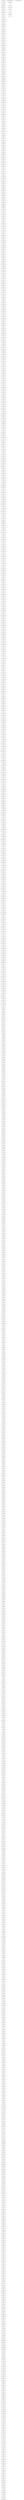 digraph g {
legend_varNames [ label="varNum: varName" ]
legend_varNames_0 [ label="0: x_2311_out(Start)" ]
legend_varNames_1 [ label="1: x_2312_out(p_{0,0})" ]
legend_varNames_2 [ label="2: x_2313_out(p_{0,1})" ]
legend_varNames_3 [ label="3: x_2314_out(p_{0,2})" ]
legend_varNames_4 [ label="4: x_2315_out(p_{0,3})" ]
legend_varNames_5 [ label="5: x_2316_out(p_{0,4})" ]
legend_varNames_6 [ label="6: x_2317_out(p_{0,5})" ]
legend_varNames_7 [ label="7: x_2318_out(p_{0,6})" ]
legend_varNames_8 [ label="8: x_2319_out(p_{0,7})" ]
legend_varNames_9 [ label="9: x_2320_out(p_{0,8})" ]
legend_varNames_10 [ label="10: x_2321_out(p_{0,9})" ]
legend_varNames_11 [ label="11: x_2322_out(p_{0,10})" ]
legend_varNames_12 [ label="12: x_2323_out(p_{0,11})" ]
legend_varNames_13 [ label="13: x_2324_out(p_{0,12})" ]
legend_varNames_14 [ label="14: x_2325_out(p_{0,13})" ]
legend_varNames_15 [ label="15: x_2326_out(p_{0,14})" ]
legend_varNames_16 [ label="16: x_2327_out(p_{0,15})" ]
legend_varNames_17 [ label="17: x_2328_out(p_{0,16})" ]
legend_varNames_18 [ label="18: x_2329_out(p_{0,17})" ]
legend_varNames_19 [ label="19: x_2330_out(p_{0,18})" ]
legend_varNames_20 [ label="20: x_2331_out(p_{0,19})" ]
legend_varNames_21 [ label="21: x_2332_out(p_{0,20})" ]
legend_varNames_22 [ label="22: x_2333_out(p_{0,21})" ]
legend_varNames_23 [ label="23: x_2334_out(p_{0,22})" ]
legend_varNames_24 [ label="24: x_2335_out(p_{0,23})" ]
legend_varNames_25 [ label="25: x_2336_out(p_{0,24})" ]
legend_varNames_26 [ label="26: x_2337_out(p_{0,25})" ]
legend_varNames_27 [ label="27: x_2338_out(p_{0,26})" ]
legend_varNames_28 [ label="28: x_2339_out(p_{0,27})" ]
legend_varNames_29 [ label="29: x_2340_out(p_{0,28})" ]
legend_varNames_30 [ label="30: x_2341_out(p_{0,29})" ]
legend_varNames_31 [ label="31: x_2342_out(p_{0,30})" ]
legend_varNames_32 [ label="32: x_2343_out(p_{0,31})" ]
legend_varNames_33 [ label="33: x_2344_out(p_{0,32})" ]
legend_varNames_34 [ label="34: x_2345_out(p_{0,33})" ]
legend_varNames_35 [ label="35: x_2346_out(p_{0,34})" ]
legend_varNames_36 [ label="36: x_2347_out(p_{0,35})" ]
legend_varNames_37 [ label="37: x_2348_out(p_{0,36})" ]
legend_varNames_38 [ label="38: x_2349_out(p_{0,37})" ]
legend_varNames_39 [ label="39: x_2350_out(p_{0,38})" ]
legend_varNames_40 [ label="40: x_2351_out(p_{0,39})" ]
legend_varNames_41 [ label="41: x_2352_out(p_{0,40})" ]
legend_varNames_42 [ label="42: x_2353_out(p_{0,41})" ]
legend_varNames_43 [ label="43: x_2354_out(p_{0,42})" ]
legend_varNames_44 [ label="44: x_2355_out(p_{0,43})" ]
legend_varNames_45 [ label="45: x_2356_out(p_{0,44})" ]
legend_varNames_46 [ label="46: x_2397_out(p_{0,85})" ]
legend_varNames_47 [ label="47: x_2367_out(p_{0,55})" ]
legend_varNames_48 [ label="48: x_2362_out(p_{0,50})" ]
legend_varNames_49 [ label="49: x_2357_out(p_{0,45})" ]
legend_varNames_50 [ label="50: x_2435_out(p_{0,123})" ]
legend_varNames_51 [ label="51: x_2434_out(p_{0,122})" ]
legend_varNames_52 [ label="52: x_2431_out(p_{0,119})" ]
legend_varNames_53 [ label="53: x_2430_out(p_{0,118})" ]
legend_varNames_54 [ label="54: x_2427_out(p_{0,115})" ]
legend_varNames_55 [ label="55: x_2422_out(p_{0,110})" ]
legend_varNames_56 [ label="56: x_2377_out(p_{0,65})" ]
legend_varNames_57 [ label="57: x_2420_out(p_{0,108})" ]
legend_varNames_58 [ label="58: x_2418_out(p_{0,106})" ]
legend_varNames_59 [ label="59: x_2417_out(p_{0,105})" ]
legend_varNames_60 [ label="60: x_2415_out(p_{0,103})" ]
legend_varNames_61 [ label="61: x_2413_out(p_{0,101})" ]
legend_varNames_62 [ label="62: x_2409_out(p_{0,97})" ]
legend_varNames_63 [ label="63: x_2408_out(p_{0,96})" ]
legend_varNames_64 [ label="64: x_2407_out(p_{0,95})" ]
legend_varNames_65 [ label="65: x_2406_out(p_{0,94})" ]
legend_varNames_66 [ label="66: x_2405_out(p_{0,93})" ]
legend_varNames_67 [ label="67: x_2404_out(p_{0,92})" ]
legend_varNames_68 [ label="68: x_2402_out(p_{0,90})" ]
legend_varNames_69 [ label="69: x_2401_out(p_{0,89})" ]
legend_varNames_70 [ label="70: x_2400_out(p_{0,88})" ]
legend_varNames_71 [ label="71: x_2398_out(p_{0,86})" ]
legend_varNames_72 [ label="72: x_2395_out(p_{0,83})" ]
legend_varNames_73 [ label="73: x_2392_out(p_{0,80})" ]
legend_varNames_74 [ label="74: x_2391_out(p_{0,79})" ]
legend_varNames_75 [ label="75: x_2390_out(p_{0,78})" ]
legend_varNames_76 [ label="76: x_2389_out(p_{0,77})" ]
legend_varNames_77 [ label="77: x_2393_out(p_{0,81})" ]
legend_varNames_78 [ label="78: x_2425_out(p_{0,113})" ]
legend_varNames_79 [ label="79: x_2424_out(p_{0,112})" ]
legend_varNames_80 [ label="80: x_2423_out(p_{0,111})" ]
legend_varNames_81 [ label="81: x_2381_out(p_{0,69})" ]
legend_varNames_82 [ label="82: x_2376_out(p_{0,64})" ]
legend_varNames_83 [ label="83: x_2419_out(p_{0,107})" ]
legend_varNames_84 [ label="84: x_2361_out(p_{0,49})" ]
legend_varNames_85 [ label="85: x_2379_out(p_{0,67})" ]
legend_varNames_86 [ label="86: x_2388_out(p_{0,76})" ]
legend_varNames_87 [ label="87: x_2365_out(p_{0,53})" ]
legend_varNames_88 [ label="88: x_2432_out(p_{0,120})" ]
legend_varNames_89 [ label="89: x_2386_out(p_{0,74})" ]
legend_varNames_90 [ label="90: x_2426_out(p_{0,114})" ]
legend_varNames_91 [ label="91: x_2412_out(p_{0,100})" ]
legend_varNames_92 [ label="92: x_2373_out(p_{0,61})" ]
legend_varNames_93 [ label="93: x_2366_out(p_{0,54})" ]
legend_varNames_94 [ label="94: x_2410_out(p_{0,98})" ]
legend_varNames_95 [ label="95: x_2383_out(p_{0,71})" ]
legend_varNames_96 [ label="96: x_2411_out(p_{0,99})" ]
legend_varNames_97 [ label="97: x_2371_out(p_{0,59})" ]
legend_varNames_98 [ label="98: x_2433_out(p_{0,121})" ]
legend_varNames_99 [ label="99: x_2387_out(p_{0,75})" ]
legend_varNames_100 [ label="100: x_2375_out(p_{0,63})" ]
legend_varNames_101 [ label="101: x_2414_out(p_{0,102})" ]
legend_varNames_102 [ label="102: x_2374_out(p_{0,62})" ]
legend_varNames_103 [ label="103: x_2428_out(p_{0,116})" ]
legend_varNames_104 [ label="104: x_2429_out(p_{0,117})" ]
legend_varNames_105 [ label="105: x_2394_out(p_{0,82})" ]
legend_varNames_106 [ label="106: x_2382_out(p_{0,70})" ]
legend_varNames_107 [ label="107: x_2372_out(p_{0,60})" ]
legend_varNames_108 [ label="108: x_2396_out(p_{0,84})" ]
legend_varNames_109 [ label="109: x_2416_out(p_{0,104})" ]
legend_varNames_110 [ label="110: x_2399_out(p_{0,87})" ]
legend_varNames_111 [ label="111: x_2403_out(p_{0,91})" ]
legend_varNames_112 [ label="112: x_2358_out(p_{0,46})" ]
legend_varNames_113 [ label="113: x_2359_out(p_{0,47})" ]
legend_varNames_114 [ label="114: x_2360_out(p_{0,48})" ]
legend_varNames_115 [ label="115: x_2363_out(p_{0,51})" ]
legend_varNames_116 [ label="116: x_2364_out(p_{0,52})" ]
legend_varNames_117 [ label="117: x_2368_out(p_{0,56})" ]
legend_varNames_118 [ label="118: x_2369_out(p_{0,57})" ]
legend_varNames_119 [ label="119: x_2370_out(p_{0,58})" ]
legend_varNames_120 [ label="120: x_2378_out(p_{0,66})" ]
legend_varNames_121 [ label="121: x_2421_out(p_{0,109})" ]
legend_varNames_122 [ label="122: x_2380_out(p_{0,68})" ]
legend_varNames_123 [ label="123: x_2384_out(p_{0,72})" ]
legend_varNames_124 [ label="124: x_2385_out(p_{0,73})" ]
legend_varNames_125 [ label="125: x_1940_in(p_{0,212})" ]
legend_varNames_126 [ label="126: x_2508_out(p_{0,196})" ]
legend_varNames_127 [ label="127: x_1799_in(p_{0,71})" ]
legend_varNames_128 [ label="128: x_1985_in(p_{0,257})" ]
legend_varNames_129 [ label="129: x_2496_out(p_{0,184})" ]
legend_varNames_130 [ label="130: x_1787_in(p_{0,59})" ]
legend_varNames_131 [ label="131: x_2441_out(p_{0,129})" ]
legend_varNames_132 [ label="132: x_1732_in(p_{0,4})" ]
legend_varNames_133 [ label="133: x_2584_out(p_{0,272})" ]
legend_varNames_134 [ label="134: x_1875_in(p_{0,147})" ]
legend_varNames_135 [ label="135: x_2499_out(p_{0,187})" ]
legend_varNames_136 [ label="136: x_1790_in(p_{0,62})" ]
legend_varNames_137 [ label="137: x_2582_out(p_{0,270})" ]
legend_varNames_138 [ label="138: x_1873_in(p_{0,145})" ]
legend_varNames_139 [ label="139: x_1948_in(p_{0,220})" ]
legend_varNames_140 [ label="140: x_1998_in(p_{0,270})" ]
legend_varNames_141 [ label="141: x_2595_out(p_{0,283})" ]
legend_varNames_142 [ label="142: x_1886_in(p_{0,158})" ]
legend_varNames_143 [ label="143: x_1995_in(p_{0,267})" ]
legend_varNames_144 [ label="144: x_2507_out(p_{0,195})" ]
legend_varNames_145 [ label="145: x_1798_in(p_{0,70})" ]
legend_varNames_146 [ label="146: x_1959_in(p_{0,231})" ]
legend_varNames_147 [ label="147: x_2464_out(p_{0,152})" ]
legend_varNames_148 [ label="148: x_1755_in(p_{0,27})" ]
legend_varNames_149 [ label="149: x_2563_out(p_{0,251})" ]
legend_varNames_150 [ label="150: x_1854_in(p_{0,126})" ]
legend_varNames_151 [ label="151: x_1930_in(p_{0,202})" ]
legend_varNames_152 [ label="152: x_2472_out(p_{0,160})" ]
legend_varNames_153 [ label="153: x_1763_in(p_{0,35})" ]
legend_varNames_154 [ label="154: x_1931_in(p_{0,203})" ]
legend_varNames_155 [ label="155: x_2473_out(p_{0,161})" ]
legend_varNames_156 [ label="156: x_1764_in(p_{0,36})" ]
legend_varNames_157 [ label="157: x_2497_out(p_{0,185})" ]
legend_varNames_158 [ label="158: x_1788_in(p_{0,60})" ]
legend_varNames_159 [ label="159: x_2474_out(p_{0,162})" ]
legend_varNames_160 [ label="160: x_1765_in(p_{0,37})" ]
legend_varNames_161 [ label="161: x_1932_in(p_{0,204})" ]
legend_varNames_162 [ label="162: x_2005_in(p_{0,277})" ]
legend_varNames_163 [ label="163: x_2007_in(p_{0,279})" ]
legend_varNames_164 [ label="164: x_1999_in(p_{0,271})" ]
legend_varNames_165 [ label="165: x_2541_out(p_{0,229})" ]
legend_varNames_166 [ label="166: x_1832_in(p_{0,104})" ]
legend_varNames_167 [ label="167: x_1988_in(p_{0,260})" ]
legend_varNames_168 [ label="168: x_1935_in(p_{0,207})" ]
legend_varNames_169 [ label="169: x_2477_out(p_{0,165})" ]
legend_varNames_170 [ label="170: x_1768_in(p_{0,40})" ]
legend_varNames_171 [ label="171: x_1937_in(p_{0,209})" ]
legend_varNames_172 [ label="172: x_2009_in(p_{0,281})" ]
legend_varNames_173 [ label="173: x_2010_in(p_{0,282})" ]
legend_varNames_174 [ label="174: x_2011_in(p_{0,283})" ]
legend_varNames_175 [ label="175: x_2528_out(p_{0,216})" ]
legend_varNames_176 [ label="176: x_1819_in(p_{0,91})" ]
legend_varNames_177 [ label="177: x_2568_out(p_{0,256})" ]
legend_varNames_178 [ label="178: x_1859_in(p_{0,131})" ]
legend_varNames_179 [ label="179: x_2017_in(p_{0,289})" ]
legend_varNames_180 [ label="180: x_2484_out(p_{0,172})" ]
legend_varNames_181 [ label="181: x_1775_in(p_{0,47})" ]
legend_varNames_182 [ label="182: x_1942_in(p_{0,214})" ]
legend_varNames_183 [ label="183: x_1981_in(p_{0,253})" ]
legend_varNames_184 [ label="184: x_2485_out(p_{0,173})" ]
legend_varNames_185 [ label="185: x_1776_in(p_{0,48})" ]
legend_varNames_186 [ label="186: x_1943_in(p_{0,215})" ]
legend_varNames_187 [ label="187: x_2495_out(p_{0,183})" ]
legend_varNames_188 [ label="188: x_1786_in(p_{0,58})" ]
legend_varNames_189 [ label="189: x_2588_out(p_{0,276})" ]
legend_varNames_190 [ label="190: x_1879_in(p_{0,151})" ]
legend_varNames_191 [ label="191: x_1844_in(p_{0,116})" ]
legend_varNames_192 [ label="192: x_2553_out(p_{0,241})" ]
legend_varNames_193 [ label="193: x_2004_in(p_{0,276})" ]
legend_varNames_194 [ label="194: x_2546_out(p_{0,234})" ]
legend_varNames_195 [ label="195: x_1837_in(p_{0,109})" ]
legend_varNames_196 [ label="196: x_2505_out(p_{0,193})" ]
legend_varNames_197 [ label="197: x_1796_in(p_{0,68})" ]
legend_varNames_198 [ label="198: x_1923_in(p_{0,195})" ]
legend_varNames_199 [ label="199: x_1888_in(p_{0,160})" ]
legend_varNames_200 [ label="200: x_2597_out(p_{0,285})" ]
legend_varNames_201 [ label="201: x_2465_out(p_{0,153})" ]
legend_varNames_202 [ label="202: x_1756_in(p_{0,28})" ]
legend_varNames_203 [ label="203: x_2478_out(p_{0,166})" ]
legend_varNames_204 [ label="204: x_1769_in(p_{0,41})" ]
legend_varNames_205 [ label="205: x_1936_in(p_{0,208})" ]
legend_varNames_206 [ label="206: x_2015_in(p_{0,287})" ]
legend_varNames_207 [ label="207: x_2008_in(p_{0,280})" ]
legend_varNames_208 [ label="208: x_2471_out(p_{0,159})" ]
legend_varNames_209 [ label="209: x_1762_in(p_{0,34})" ]
legend_varNames_210 [ label="210: x_1929_in(p_{0,201})" ]
legend_varNames_211 [ label="211: x_2488_out(p_{0,176})" ]
legend_varNames_212 [ label="212: x_1779_in(p_{0,51})" ]
legend_varNames_213 [ label="213: x_1946_in(p_{0,218})" ]
legend_varNames_214 [ label="214: x_2489_out(p_{0,177})" ]
legend_varNames_215 [ label="215: x_1780_in(p_{0,52})" ]
legend_varNames_216 [ label="216: x_1947_in(p_{0,219})" ]
legend_varNames_217 [ label="217: x_2491_out(p_{0,179})" ]
legend_varNames_218 [ label="218: x_1782_in(p_{0,54})" ]
legend_varNames_219 [ label="219: x_1949_in(p_{0,221})" ]
legend_varNames_220 [ label="220: x_2493_out(p_{0,181})" ]
legend_varNames_221 [ label="221: x_1784_in(p_{0,56})" ]
legend_varNames_222 [ label="222: x_1951_in(p_{0,223})" ]
legend_varNames_223 [ label="223: x_2500_out(p_{0,188})" ]
legend_varNames_224 [ label="224: x_1791_in(p_{0,63})" ]
legend_varNames_225 [ label="225: x_1958_in(p_{0,230})" ]
legend_varNames_226 [ label="226: x_2503_out(p_{0,191})" ]
legend_varNames_227 [ label="227: x_1794_in(p_{0,66})" ]
legend_varNames_228 [ label="228: x_1961_in(p_{0,233})" ]
legend_varNames_229 [ label="229: x_1964_in(p_{0,236})" ]
legend_varNames_230 [ label="230: x_2006_in(p_{0,278})" ]
legend_varNames_231 [ label="231: x_2469_out(p_{0,157})" ]
legend_varNames_232 [ label="232: x_1760_in(p_{0,32})" ]
legend_varNames_233 [ label="233: x_1927_in(p_{0,199})" ]
legend_varNames_234 [ label="234: x_1969_in(p_{0,241})" ]
legend_varNames_235 [ label="235: x_1972_in(p_{0,244})" ]
legend_varNames_236 [ label="236: x_2480_out(p_{0,168})" ]
legend_varNames_237 [ label="237: x_1771_in(p_{0,43})" ]
legend_varNames_238 [ label="238: x_1938_in(p_{0,210})" ]
legend_varNames_239 [ label="239: x_2554_out(p_{0,242})" ]
legend_varNames_240 [ label="240: x_1845_in(p_{0,117})" ]
legend_varNames_241 [ label="241: x_2012_in(p_{0,284})" ]
legend_varNames_242 [ label="242: x_2475_out(p_{0,163})" ]
legend_varNames_243 [ label="243: x_1766_in(p_{0,38})" ]
legend_varNames_244 [ label="244: x_1933_in(p_{0,205})" ]
legend_varNames_245 [ label="245: x_1996_in(p_{0,268})" ]
legend_varNames_246 [ label="246: x_2459_out(p_{0,147})" ]
legend_varNames_247 [ label="247: x_1750_in(p_{0,22})" ]
legend_varNames_248 [ label="248: x_1917_in(p_{0,189})" ]
legend_varNames_249 [ label="249: x_1960_in(p_{0,232})" ]
legend_varNames_250 [ label="250: x_2539_out(p_{0,227})" ]
legend_varNames_251 [ label="251: x_1830_in(p_{0,102})" ]
legend_varNames_252 [ label="252: x_1997_in(p_{0,269})" ]
legend_varNames_253 [ label="253: x_1980_in(p_{0,252})" ]
legend_varNames_254 [ label="254: x_2443_out(p_{0,131})" ]
legend_varNames_255 [ label="255: x_1734_in(p_{0,6})" ]
legend_varNames_256 [ label="256: x_1901_in(p_{0,173})" ]
legend_varNames_257 [ label="257: x_2483_out(p_{0,171})" ]
legend_varNames_258 [ label="258: x_1774_in(p_{0,46})" ]
legend_varNames_259 [ label="259: x_1941_in(p_{0,213})" ]
legend_varNames_260 [ label="260: x_1944_in(p_{0,216})" ]
legend_varNames_261 [ label="261: x_2018_in(Goal)" ]
legend_varNames_262 [ label="262: x_2481_out(p_{0,169})" ]
legend_varNames_263 [ label="263: x_1772_in(p_{0,44})" ]
legend_varNames_264 [ label="264: x_1939_in(p_{0,211})" ]
legend_varNames_265 [ label="265: x_2558_out(p_{0,246})" ]
legend_varNames_266 [ label="266: x_1849_in(p_{0,121})" ]
legend_varNames_267 [ label="267: x_2016_in(p_{0,288})" ]
legend_varNames_268 [ label="268: x_1945_in(p_{0,217})" ]
legend_varNames_269 [ label="269: x_2524_out(p_{0,212})" ]
legend_varNames_270 [ label="270: x_1815_in(p_{0,87})" ]
legend_varNames_271 [ label="271: x_1982_in(p_{0,254})" ]
legend_varNames_272 [ label="272: x_1903_in(p_{0,175})" ]
legend_varNames_273 [ label="273: x_1994_in(p_{0,266})" ]
legend_varNames_274 [ label="274: x_1915_in(p_{0,187})" ]
legend_varNames_275 [ label="275: x_2014_in(p_{0,286})" ]
legend_varNames_276 [ label="276: x_2519_out(p_{0,207})" ]
legend_varNames_277 [ label="277: x_1810_in(p_{0,82})" ]
legend_varNames_278 [ label="278: x_1977_in(p_{0,249})" ]
legend_varNames_279 [ label="279: x_1898_in(p_{0,170})" ]
legend_varNames_280 [ label="280: x_1990_in(p_{0,262})" ]
legend_varNames_281 [ label="281: x_2453_out(p_{0,141})" ]
legend_varNames_282 [ label="282: x_1744_in(p_{0,16})" ]
legend_varNames_283 [ label="283: x_1911_in(p_{0,183})" ]
legend_varNames_284 [ label="284: x_2494_out(p_{0,182})" ]
legend_varNames_285 [ label="285: x_1785_in(p_{0,57})" ]
legend_varNames_286 [ label="286: x_1952_in(p_{0,224})" ]
legend_varNames_287 [ label="287: x_1989_in(p_{0,261})" ]
legend_varNames_288 [ label="288: x_1910_in(p_{0,182})" ]
legend_varNames_289 [ label="289: x_1950_in(p_{0,222})" ]
legend_varNames_290 [ label="290: x_1987_in(p_{0,259})" ]
legend_varNames_291 [ label="291: x_2450_out(p_{0,138})" ]
legend_varNames_292 [ label="292: x_1741_in(p_{0,13})" ]
legend_varNames_293 [ label="293: x_1908_in(p_{0,180})" ]
legend_varNames_294 [ label="294: x_2013_in(p_{0,285})" ]
legend_varNames_295 [ label="295: x_2476_out(p_{0,164})" ]
legend_varNames_296 [ label="296: x_1767_in(p_{0,39})" ]
legend_varNames_297 [ label="297: x_1934_in(p_{0,206})" ]
legend_varNames_298 [ label="298: x_1976_in(p_{0,248})" ]
legend_varNames_299 [ label="299: x_1897_in(p_{0,169})" ]
legend_varNames_300 [ label="300: x_2002_in(p_{0,274})" ]
legend_varNames_301 [ label="301: x_1928_in(p_{0,200})" ]
legend_varNames_302 [ label="302: x_1893_in(p_{0,165})" ]
legend_varNames_303 [ label="303: x_2001_in(p_{0,273})" ]
legend_varNames_304 [ label="304: x_1925_in(p_{0,197})" ]
legend_varNames_305 [ label="305: x_2466_out(p_{0,154})" ]
legend_varNames_306 [ label="306: x_1757_in(p_{0,29})" ]
legend_varNames_307 [ label="307: x_1924_in(p_{0,196})" ]
legend_varNames_308 [ label="308: x_2463_out(p_{0,151})" ]
legend_varNames_309 [ label="309: x_1754_in(p_{0,26})" ]
legend_varNames_310 [ label="310: x_1921_in(p_{0,193})" ]
legend_varNames_311 [ label="311: x_1920_in(p_{0,192})" ]
legend_varNames_312 [ label="312: x_2461_out(p_{0,149})" ]
legend_varNames_313 [ label="313: x_1752_in(p_{0,24})" ]
legend_varNames_314 [ label="314: x_1919_in(p_{0,191})" ]
legend_varNames_315 [ label="315: x_1916_in(p_{0,188})" ]
legend_varNames_316 [ label="316: x_1992_in(p_{0,264})" ]
legend_varNames_317 [ label="317: x_1912_in(p_{0,184})" ]
legend_varNames_318 [ label="318: x_2521_out(p_{0,209})" ]
legend_varNames_319 [ label="319: x_1812_in(p_{0,84})" ]
legend_varNames_320 [ label="320: x_1979_in(p_{0,251})" ]
legend_varNames_321 [ label="321: x_1900_in(p_{0,172})" ]
legend_varNames_322 [ label="322: x_1978_in(p_{0,250})" ]
legend_varNames_323 [ label="323: x_2451_out(p_{0,139})" ]
legend_varNames_324 [ label="324: x_1742_in(p_{0,14})" ]
legend_varNames_325 [ label="325: x_1909_in(p_{0,181})" ]
legend_varNames_326 [ label="326: x_1907_in(p_{0,179})" ]
legend_varNames_327 [ label="327: x_1872_in(p_{0,144})" ]
legend_varNames_328 [ label="328: x_2581_out(p_{0,269})" ]
legend_varNames_329 [ label="329: x_2448_out(p_{0,136})" ]
legend_varNames_330 [ label="330: x_1739_in(p_{0,11})" ]
legend_varNames_331 [ label="331: x_1906_in(p_{0,178})" ]
legend_varNames_332 [ label="332: x_1905_in(p_{0,177})" ]
legend_varNames_333 [ label="333: x_1904_in(p_{0,176})" ]
legend_varNames_334 [ label="334: x_1975_in(p_{0,247})" ]
legend_varNames_335 [ label="335: x_2438_out(p_{0,126})" ]
legend_varNames_336 [ label="336: x_1729_in(p_{0,1})" ]
legend_varNames_337 [ label="337: x_1896_in(p_{0,168})" ]
legend_varNames_338 [ label="338: x_1974_in(p_{0,246})" ]
legend_varNames_339 [ label="339: x_1895_in(p_{0,167})" ]
legend_varNames_340 [ label="340: x_1971_in(p_{0,243})" ]
legend_varNames_341 [ label="341: x_1970_in(p_{0,242})" ]
legend_varNames_342 [ label="342: x_2436_out(p_{0,124})" ]
legend_varNames_343 [ label="343: x_1894_in(p_{0,166})" ]
legend_varNames_344 [ label="344: x_2510_out(p_{0,198})" ]
legend_varNames_345 [ label="345: x_1801_in(p_{0,73})" ]
legend_varNames_346 [ label="346: x_2576_out(p_{0,264})" ]
legend_varNames_347 [ label="347: x_1867_in(p_{0,139})" ]
legend_varNames_348 [ label="348: x_2439_out(p_{0,127})" ]
legend_varNames_349 [ label="349: x_1730_in(p_{0,2})" ]
legend_varNames_350 [ label="350: x_2498_out(p_{0,186})" ]
legend_varNames_351 [ label="351: x_1789_in(p_{0,61})" ]
legend_varNames_352 [ label="352: x_1986_in(p_{0,258})" ]
legend_varNames_353 [ label="353: x_2444_out(p_{0,132})" ]
legend_varNames_354 [ label="354: x_1735_in(p_{0,7})" ]
legend_varNames_355 [ label="355: x_2537_out(p_{0,225})" ]
legend_varNames_356 [ label="356: x_1828_in(p_{0,100})" ]
legend_varNames_357 [ label="357: x_2583_out(p_{0,271})" ]
legend_varNames_358 [ label="358: x_1874_in(p_{0,146})" ]
legend_varNames_359 [ label="359: x_2551_out(p_{0,239})" ]
legend_varNames_360 [ label="360: x_1842_in(p_{0,114})" ]
legend_varNames_361 [ label="361: x_2511_out(p_{0,199})" ]
legend_varNames_362 [ label="362: x_1802_in(p_{0,74})" ]
legend_varNames_363 [ label="363: x_1922_in(p_{0,194})" ]
legend_varNames_364 [ label="364: x_1887_in(p_{0,159})" ]
legend_varNames_365 [ label="365: x_2596_out(p_{0,284})" ]
legend_varNames_366 [ label="366: x_2557_out(p_{0,245})" ]
legend_varNames_367 [ label="367: x_1848_in(p_{0,120})" ]
legend_varNames_368 [ label="368: x_1983_in(p_{0,255})" ]
legend_varNames_369 [ label="369: x_1913_in(p_{0,185})" ]
legend_varNames_370 [ label="370: x_2440_out(p_{0,128})" ]
legend_varNames_371 [ label="371: x_1731_in(p_{0,3})" ]
legend_varNames_372 [ label="372: x_2490_out(p_{0,178})" ]
legend_varNames_373 [ label="373: x_1781_in(p_{0,53})" ]
legend_varNames_374 [ label="374: x_2575_out(p_{0,263})" ]
legend_varNames_375 [ label="375: x_1866_in(p_{0,138})" ]
legend_varNames_376 [ label="376: x_2437_out(p_{0,125})" ]
legend_varNames_377 [ label="377: x_1728_in(p_{0,0})" ]
legend_varNames_378 [ label="378: x_2452_out(p_{0,140})" ]
legend_varNames_379 [ label="379: x_1743_in(p_{0,15})" ]
legend_varNames_380 [ label="380: x_2504_out(p_{0,192})" ]
legend_varNames_381 [ label="381: x_1795_in(p_{0,67})" ]
legend_varNames_382 [ label="382: x_2486_out(p_{0,174})" ]
legend_varNames_383 [ label="383: x_1777_in(p_{0,49})" ]
legend_varNames_384 [ label="384: x_2449_out(p_{0,137})" ]
legend_varNames_385 [ label="385: x_1740_in(p_{0,12})" ]
legend_varNames_386 [ label="386: x_1800_in(p_{0,72})" ]
legend_varNames_387 [ label="387: x_2509_out(p_{0,197})" ]
legend_varNames_388 [ label="388: x_2501_out(p_{0,189})" ]
legend_varNames_389 [ label="389: x_1792_in(p_{0,64})" ]
legend_varNames_390 [ label="390: x_2586_out(p_{0,274})" ]
legend_varNames_391 [ label="391: x_1877_in(p_{0,149})" ]
legend_varNames_392 [ label="392: x_2479_out(p_{0,167})" ]
legend_varNames_393 [ label="393: x_1770_in(p_{0,42})" ]
legend_varNames_394 [ label="394: x_2454_out(p_{0,142})" ]
legend_varNames_395 [ label="395: x_1745_in(p_{0,17})" ]
legend_varNames_396 [ label="396: x_2506_out(p_{0,194})" ]
legend_varNames_397 [ label="397: x_1797_in(p_{0,69})" ]
legend_varNames_398 [ label="398: x_1953_in(p_{0,225})" ]
legend_varNames_399 [ label="399: x_2589_out(p_{0,277})" ]
legend_varNames_400 [ label="400: x_1880_in(p_{0,152})" ]
legend_varNames_401 [ label="401: x_2455_out(p_{0,143})" ]
legend_varNames_402 [ label="402: x_1746_in(p_{0,18})" ]
legend_varNames_403 [ label="403: x_2548_out(p_{0,236})" ]
legend_varNames_404 [ label="404: x_1839_in(p_{0,111})" ]
legend_varNames_405 [ label="405: x_1804_in(p_{0,76})" ]
legend_varNames_406 [ label="406: x_2513_out(p_{0,201})" ]
legend_varNames_407 [ label="407: x_1955_in(p_{0,227})" ]
legend_varNames_408 [ label="408: x_2591_out(p_{0,279})" ]
legend_varNames_409 [ label="409: x_1882_in(p_{0,154})" ]
legend_varNames_410 [ label="410: x_2456_out(p_{0,144})" ]
legend_varNames_411 [ label="411: x_1747_in(p_{0,19})" ]
legend_varNames_412 [ label="412: x_2549_out(p_{0,237})" ]
legend_varNames_413 [ label="413: x_1840_in(p_{0,112})" ]
legend_varNames_414 [ label="414: x_1957_in(p_{0,229})" ]
legend_varNames_415 [ label="415: x_2593_out(p_{0,281})" ]
legend_varNames_416 [ label="416: x_1884_in(p_{0,156})" ]
legend_varNames_417 [ label="417: x_2457_out(p_{0,145})" ]
legend_varNames_418 [ label="418: x_1748_in(p_{0,20})" ]
legend_varNames_419 [ label="419: x_1991_in(p_{0,263})" ]
legend_varNames_420 [ label="420: x_1914_in(p_{0,186})" ]
legend_varNames_421 [ label="421: x_2550_out(p_{0,238})" ]
legend_varNames_422 [ label="422: x_1841_in(p_{0,113})" ]
legend_varNames_423 [ label="423: x_1993_in(p_{0,265})" ]
legend_varNames_424 [ label="424: x_2458_out(p_{0,146})" ]
legend_varNames_425 [ label="425: x_1749_in(p_{0,21})" ]
legend_varNames_426 [ label="426: x_1984_in(p_{0,256})" ]
legend_varNames_427 [ label="427: x_2442_out(p_{0,130})" ]
legend_varNames_428 [ label="428: x_1733_in(p_{0,5})" ]
legend_varNames_429 [ label="429: x_2578_out(p_{0,266})" ]
legend_varNames_430 [ label="430: x_1869_in(p_{0,141})" ]
legend_varNames_431 [ label="431: x_2468_out(p_{0,156})" ]
legend_varNames_432 [ label="432: x_1759_in(p_{0,31})" ]
legend_varNames_433 [ label="433: x_1918_in(p_{0,190})" ]
legend_varNames_434 [ label="434: x_2460_out(p_{0,148})" ]
legend_varNames_435 [ label="435: x_1751_in(p_{0,23})" ]
legend_varNames_436 [ label="436: x_2003_in(p_{0,275})" ]
legend_varNames_437 [ label="437: x_2470_out(p_{0,158})" ]
legend_varNames_438 [ label="438: x_1761_in(p_{0,33})" ]
legend_varNames_439 [ label="439: x_1963_in(p_{0,235})" ]
legend_varNames_440 [ label="440: x_2518_out(p_{0,206})" ]
legend_varNames_441 [ label="441: x_1809_in(p_{0,81})" ]
legend_varNames_442 [ label="442: x_2514_out(p_{0,202})" ]
legend_varNames_443 [ label="443: x_1805_in(p_{0,77})" ]
legend_varNames_444 [ label="444: x_2515_out(p_{0,203})" ]
legend_varNames_445 [ label="445: x_1806_in(p_{0,78})" ]
legend_varNames_446 [ label="446: x_2594_out(p_{0,282})" ]
legend_varNames_447 [ label="447: x_2566_out(p_{0,254})" ]
legend_varNames_448 [ label="448: x_1885_in(p_{0,157})" ]
legend_varNames_449 [ label="449: x_1857_in(p_{0,129})" ]
legend_varNames_450 [ label="450: x_2516_out(p_{0,204})" ]
legend_varNames_451 [ label="451: x_1892_in(p_{0,164})" ]
legend_varNames_452 [ label="452: x_2601_out(p_{0,289})" ]
legend_varNames_453 [ label="453: x_1807_in(p_{0,79})" ]
legend_varNames_454 [ label="454: x_1813_in(p_{0,85})" ]
legend_varNames_455 [ label="455: x_2522_out(p_{0,210})" ]
legend_varNames_456 [ label="456: x_1962_in(p_{0,234})" ]
legend_varNames_457 [ label="457: x_1967_in(p_{0,239})" ]
legend_varNames_458 [ label="458: x_2564_out(p_{0,252})" ]
legend_varNames_459 [ label="459: x_2598_out(p_{0,286})" ]
legend_varNames_460 [ label="460: x_1855_in(p_{0,127})" ]
legend_varNames_461 [ label="461: x_1889_in(p_{0,161})" ]
legend_varNames_462 [ label="462: x_1890_in(p_{0,162})" ]
legend_varNames_463 [ label="463: x_2599_out(p_{0,287})" ]
legend_varNames_464 [ label="464: x_1966_in(p_{0,238})" ]
legend_varNames_465 [ label="465: x_1965_in(p_{0,237})" ]
legend_varNames_466 [ label="466: x_1968_in(p_{0,240})" ]
legend_varNames_467 [ label="467: x_1883_in(p_{0,155})" ]
legend_varNames_468 [ label="468: x_2592_out(p_{0,280})" ]
legend_varNames_469 [ label="469: x_2523_out(p_{0,211})" ]
legend_varNames_470 [ label="470: x_1956_in(p_{0,228})" ]
legend_varNames_471 [ label="471: x_1814_in(p_{0,86})" ]
legend_varNames_472 [ label="472: x_1876_in(p_{0,148})" ]
legend_varNames_473 [ label="473: x_2585_out(p_{0,273})" ]
legend_varNames_474 [ label="474: x_2545_out(p_{0,233})" ]
legend_varNames_475 [ label="475: x_2526_out(p_{0,214})" ]
legend_varNames_476 [ label="476: x_1836_in(p_{0,108})" ]
legend_varNames_477 [ label="477: x_1817_in(p_{0,89})" ]
legend_varNames_478 [ label="478: x_1871_in(p_{0,143})" ]
legend_varNames_479 [ label="479: x_2580_out(p_{0,268})" ]
legend_varNames_480 [ label="480: x_2544_out(p_{0,232})" ]
legend_varNames_481 [ label="481: x_1973_in(p_{0,245})" ]
legend_varNames_482 [ label="482: x_1835_in(p_{0,107})" ]
legend_varNames_483 [ label="483: x_2527_out(p_{0,215})" ]
legend_varNames_484 [ label="484: x_1870_in(p_{0,142})" ]
legend_varNames_485 [ label="485: x_2579_out(p_{0,267})" ]
legend_varNames_486 [ label="486: x_2542_out(p_{0,230})" ]
legend_varNames_487 [ label="487: x_1818_in(p_{0,90})" ]
legend_varNames_488 [ label="488: x_1833_in(p_{0,105})" ]
legend_varNames_489 [ label="489: x_1899_in(p_{0,171})" ]
legend_varNames_490 [ label="490: x_1868_in(p_{0,140})" ]
legend_varNames_491 [ label="491: x_2577_out(p_{0,265})" ]
legend_varNames_492 [ label="492: x_2532_out(p_{0,220})" ]
legend_varNames_493 [ label="493: x_1783_in(p_{0,55})" ]
legend_varNames_494 [ label="494: x_2492_out(p_{0,180})" ]
legend_varNames_495 [ label="495: x_1823_in(p_{0,95})" ]
legend_varNames_496 [ label="496: x_1865_in(p_{0,137})" ]
legend_varNames_497 [ label="497: x_2574_out(p_{0,262})" ]
legend_varNames_498 [ label="498: x_2533_out(p_{0,221})" ]
legend_varNames_499 [ label="499: x_1778_in(p_{0,50})" ]
legend_varNames_500 [ label="500: x_2487_out(p_{0,175})" ]
legend_varNames_501 [ label="501: x_1824_in(p_{0,96})" ]
legend_varNames_502 [ label="502: x_1864_in(p_{0,136})" ]
legend_varNames_503 [ label="503: x_2573_out(p_{0,261})" ]
legend_varNames_504 [ label="504: x_1902_in(p_{0,174})" ]
legend_varNames_505 [ label="505: x_1863_in(p_{0,135})" ]
legend_varNames_506 [ label="506: x_2572_out(p_{0,260})" ]
legend_varNames_507 [ label="507: x_2536_out(p_{0,224})" ]
legend_varNames_508 [ label="508: x_2538_out(p_{0,226})" ]
legend_varNames_509 [ label="509: x_1827_in(p_{0,99})" ]
legend_varNames_510 [ label="510: x_1829_in(p_{0,101})" ]
legend_varNames_511 [ label="511: x_1862_in(p_{0,134})" ]
legend_varNames_512 [ label="512: x_2571_out(p_{0,259})" ]
legend_varNames_513 [ label="513: x_2535_out(p_{0,223})" ]
legend_varNames_514 [ label="514: x_2445_out(p_{0,133})" ]
legend_varNames_515 [ label="515: x_1826_in(p_{0,98})" ]
legend_varNames_516 [ label="516: x_1736_in(p_{0,8})" ]
legend_varNames_517 [ label="517: x_1861_in(p_{0,133})" ]
legend_varNames_518 [ label="518: x_2570_out(p_{0,258})" ]
legend_varNames_519 [ label="519: x_2534_out(p_{0,222})" ]
legend_varNames_520 [ label="520: x_2540_out(p_{0,228})" ]
legend_varNames_521 [ label="521: x_1825_in(p_{0,97})" ]
legend_varNames_522 [ label="522: x_1831_in(p_{0,103})" ]
legend_varNames_523 [ label="523: x_1860_in(p_{0,132})" ]
legend_varNames_524 [ label="524: x_2569_out(p_{0,257})" ]
legend_varNames_525 [ label="525: x_2446_out(p_{0,134})" ]
legend_varNames_526 [ label="526: x_1858_in(p_{0,130})" ]
legend_varNames_527 [ label="527: x_2567_out(p_{0,255})" ]
legend_varNames_528 [ label="528: x_2531_out(p_{0,219})" ]
legend_varNames_529 [ label="529: x_1737_in(p_{0,9})" ]
legend_varNames_530 [ label="530: x_1822_in(p_{0,94})" ]
legend_varNames_531 [ label="531: x_2530_out(p_{0,218})" ]
legend_varNames_532 [ label="532: x_2447_out(p_{0,135})" ]
legend_varNames_533 [ label="533: x_1821_in(p_{0,93})" ]
legend_varNames_534 [ label="534: x_1738_in(p_{0,10})" ]
legend_varNames_535 [ label="535: x_1856_in(p_{0,128})" ]
legend_varNames_536 [ label="536: x_2565_out(p_{0,253})" ]
legend_varNames_537 [ label="537: x_2529_out(p_{0,217})" ]
legend_varNames_538 [ label="538: x_2543_out(p_{0,231})" ]
legend_varNames_539 [ label="539: x_1820_in(p_{0,92})" ]
legend_varNames_540 [ label="540: x_1834_in(p_{0,106})" ]
legend_varNames_541 [ label="541: x_1773_in(p_{0,45})" ]
legend_varNames_542 [ label="542: x_2482_out(p_{0,170})" ]
legend_varNames_543 [ label="543: x_2502_out(p_{0,190})" ]
legend_varNames_544 [ label="544: x_1853_in(p_{0,125})" ]
legend_varNames_545 [ label="545: x_2562_out(p_{0,250})" ]
legend_varNames_546 [ label="546: x_1793_in(p_{0,65})" ]
legend_varNames_547 [ label="547: x_2000_in(p_{0,272})" ]
legend_varNames_548 [ label="548: x_2587_out(p_{0,275})" ]
legend_varNames_549 [ label="549: x_1852_in(p_{0,124})" ]
legend_varNames_550 [ label="550: x_2561_out(p_{0,249})" ]
legend_varNames_551 [ label="551: x_2600_out(p_{0,288})" ]
legend_varNames_552 [ label="552: x_1878_in(p_{0,150})" ]
legend_varNames_553 [ label="553: x_1891_in(p_{0,163})" ]
legend_varNames_554 [ label="554: x_2547_out(p_{0,235})" ]
legend_varNames_555 [ label="555: x_1926_in(p_{0,198})" ]
legend_varNames_556 [ label="556: x_2525_out(p_{0,213})" ]
legend_varNames_557 [ label="557: x_1838_in(p_{0,110})" ]
legend_varNames_558 [ label="558: x_1816_in(p_{0,88})" ]
legend_varNames_559 [ label="559: x_1803_in(p_{0,75})" ]
legend_varNames_560 [ label="560: x_1851_in(p_{0,123})" ]
legend_varNames_561 [ label="561: x_2560_out(p_{0,248})" ]
legend_varNames_562 [ label="562: x_2512_out(p_{0,200})" ]
legend_varNames_563 [ label="563: x_1758_in(p_{0,30})" ]
legend_varNames_564 [ label="564: x_2467_out(p_{0,155})" ]
legend_varNames_565 [ label="565: x_1954_in(p_{0,226})" ]
legend_varNames_566 [ label="566: x_1850_in(p_{0,122})" ]
legend_varNames_567 [ label="567: x_2559_out(p_{0,247})" ]
legend_varNames_568 [ label="568: x_2590_out(p_{0,278})" ]
legend_varNames_569 [ label="569: x_1847_in(p_{0,119})" ]
legend_varNames_570 [ label="570: x_2556_out(p_{0,244})" ]
legend_varNames_571 [ label="571: x_2520_out(p_{0,208})" ]
legend_varNames_572 [ label="572: x_1881_in(p_{0,153})" ]
legend_varNames_573 [ label="573: x_1811_in(p_{0,83})" ]
legend_varNames_574 [ label="574: x_2462_out(p_{0,150})" ]
legend_varNames_575 [ label="575: x_1846_in(p_{0,118})" ]
legend_varNames_576 [ label="576: x_2555_out(p_{0,243})" ]
legend_varNames_577 [ label="577: x_2517_out(p_{0,205})" ]
legend_varNames_578 [ label="578: x_1753_in(p_{0,25})" ]
legend_varNames_579 [ label="579: x_1808_in(p_{0,80})" ]
legend_varNames_580 [ label="580: x_2552_out(p_{0,240})" ]
legend_varNames_581 [ label="581: x_1843_in(p_{0,115})" ]
legend_varNames_582 [ label="582: x_350_edge(487)" ]
legend_varNames_583 [ label="583: x_260_edge(369)" ]
legend_varNames_584 [ label="584: x_315_edge(442)" ]
legend_varNames_585 [ label="585: x_353_edge(491)" ]
legend_varNames_586 [ label="586: x_388_edge(541)" ]
legend_varNames_587 [ label="587: x_318_edge(445)" ]
legend_varNames_588 [ label="588: x_354_edge(492)" ]
legend_varNames_589 [ label="589: x_461_edge(630)" ]
legend_varNames_590 [ label="590: x_357_edge(496)" ]
legend_varNames_591 [ label="591: x_265_edge(376)" ]
legend_varNames_592 [ label="592: x_310_edge(437)" ]
legend_varNames_593 [ label="593: x_358_edge(498)" ]
legend_varNames_594 [ label="594: x_345_edge(479)" ]
legend_varNames_595 [ label="595: x_323_edge(450)" ]
legend_varNames_596 [ label="596: x_433_edge(591)" ]
legend_varNames_597 [ label="597: x_385_edge(536)" ]
legend_varNames_598 [ label="598: x_398_edge(555)" ]
legend_varNames_599 [ label="599: x_359_edge(499)" ]
legend_varNames_600 [ label="600: x_300_edge(426)" ]
legend_varNames_601 [ label="601: x_507_edge(693)" ]
legend_varNames_602 [ label="602: x_360_edge(501)" ]
legend_varNames_603 [ label="603: x_341_edge(471)" ]
legend_varNames_604 [ label="604: x_280_edge(395)" ]
legend_varNames_605 [ label="605: x_327_edge(454)" ]
legend_varNames_606 [ label="606: x_245_edge(344)" ]
legend_varNames_607 [ label="607: x_363_edge(504)" ]
legend_varNames_608 [ label="608: x_328_edge(455)" ]
legend_varNames_609 [ label="609: x_244_edge(343)" ]
legend_varNames_610 [ label="610: x_329_edge(456)" ]
legend_varNames_611 [ label="611: x_365_edge(506)" ]
legend_varNames_612 [ label="612: x_338_edge(466)" ]
legend_varNames_613 [ label="613: x_367_edge(508)" ]
legend_varNames_614 [ label="614: x_332_edge(459)" ]
legend_varNames_615 [ label="615: x_243_edge(342)" ]
legend_varNames_616 [ label="616: x_368_edge(509)" ]
legend_varNames_617 [ label="617: x_333_edge(460)" ]
legend_varNames_618 [ label="618: x_336_edge(464)" ]
legend_varNames_619 [ label="619: x_369_edge(510)" ]
legend_varNames_620 [ label="620: x_334_edge(461)" ]
legend_varNames_621 [ label="621: x_409_edge(566)" ]
legend_varNames_622 [ label="622: x_370_edge(512)" ]
legend_varNames_623 [ label="623: x_331_edge(458)" ]
legend_varNames_624 [ label="624: x_371_edge(513)" ]
legend_varNames_625 [ label="625: x_285_edge(402)" ]
legend_varNames_626 [ label="626: x_330_edge(457)" ]
legend_varNames_627 [ label="627: x_372_edge(515)" ]
legend_varNames_628 [ label="628: x_290_edge(411)" ]
legend_varNames_629 [ label="629: x_406_edge(563)" ]
legend_varNames_630 [ label="630: x_375_edge(520)" ]
legend_varNames_631 [ label="631: x_325_edge(452)" ]
legend_varNames_632 [ label="632: x_340_edge(469)" ]
legend_varNames_633 [ label="633: x_377_edge(523)" ]
legend_varNames_634 [ label="634: x_480_edge(660)" ]
legend_varNames_635 [ label="635: x_342_edge(473)" ]
legend_varNames_636 [ label="636: x_324_edge(451)" ]
legend_varNames_637 [ label="637: x_378_edge(525)" ]
legend_varNames_638 [ label="638: x_343_edge(475)" ]
legend_varNames_639 [ label="639: x_321_edge(448)" ]
legend_varNames_640 [ label="640: x_383_edge(533)" ]
legend_varNames_641 [ label="641: x_463_edge(633)" ]
legend_varNames_642 [ label="642: x_475_edge(651)" ]
legend_varNames_643 [ label="643: x_390_edge(544)" ]
legend_varNames_644 [ label="644: x_473_edge(648)" ]
legend_varNames_645 [ label="645: x_472_edge(647)" ]
legend_varNames_646 [ label="646: x_396_edge(553)" ]
legend_varNames_647 [ label="647: x_397_edge(554)" ]
legend_varNames_648 [ label="648: x_362_edge(503)" ]
legend_varNames_649 [ label="649: x_469_edge(643)" ]
legend_varNames_650 [ label="650: x_474_edge(649)" ]
legend_varNames_651 [ label="651: x_314_edge(441)" ]
legend_varNames_652 [ label="652: x_320_edge(447)" ]
legend_varNames_653 [ label="653: x_399_edge(556)" ]
legend_varNames_654 [ label="654: x_392_edge(548)" ]
legend_varNames_655 [ label="655: x_364_edge(505)" ]
legend_varNames_656 [ label="656: x_739_edge(988)" ]
legend_varNames_657 [ label="657: x_313_edge(440)" ]
legend_varNames_658 [ label="658: x_738_edge(987)" ]
legend_varNames_659 [ label="659: x_737_edge(986)" ]
legend_varNames_660 [ label="660: x_312_edge(439)" ]
legend_varNames_661 [ label="661: x_736_edge(985)" ]
legend_varNames_662 [ label="662: x_735_edge(984)" ]
legend_varNames_663 [ label="663: x_316_edge(443)" ]
legend_varNames_664 [ label="664: x_734_edge(983)" ]
legend_varNames_665 [ label="665: x_733_edge(982)" ]
legend_varNames_666 [ label="666: x_470_edge(644)" ]
legend_varNames_667 [ label="667: x_732_edge(981)" ]
legend_varNames_668 [ label="668: x_268_edge(380)" ]
legend_varNames_669 [ label="669: x_731_edge(980)" ]
legend_varNames_670 [ label="670: x_730_edge(979)" ]
legend_varNames_671 [ label="671: x_510_edge(696)" ]
legend_varNames_672 [ label="672: x_729_edge(978)" ]
legend_varNames_673 [ label="673: x_258_edge(366)" ]
legend_varNames_674 [ label="674: x_728_edge(977)" ]
legend_varNames_675 [ label="675: x_727_edge(976)" ]
legend_varNames_676 [ label="676: x_425_edge(582)" ]
legend_varNames_677 [ label="677: x_726_edge(975)" ]
legend_varNames_678 [ label="678: x_266_edge(377)" ]
legend_varNames_679 [ label="679: x_725_edge(974)" ]
legend_varNames_680 [ label="680: x_724_edge(972)" ]
legend_varNames_681 [ label="681: x_376_edge(521)" ]
legend_varNames_682 [ label="682: x_723_edge(970)" ]
legend_varNames_683 [ label="683: x_722_edge(969)" ]
legend_varNames_684 [ label="684: x_240_edge(339)" ]
legend_varNames_685 [ label="685: x_721_edge(967)" ]
legend_varNames_686 [ label="686: x_720_edge(965)" ]
legend_varNames_687 [ label="687: x_491_edge(676)" ]
legend_varNames_688 [ label="688: x_719_edge(964)" ]
legend_varNames_689 [ label="689: x_256_edge(363)" ]
legend_varNames_690 [ label="690: x_718_edge(962)" ]
legend_varNames_691 [ label="691: x_717_edge(961)" ]
legend_varNames_692 [ label="692: x_500_edge(686)" ]
legend_varNames_693 [ label="693: x_716_edge(960)" ]
legend_varNames_694 [ label="694: x_348_edge(484)" ]
legend_varNames_695 [ label="695: x_715_edge(958)" ]
legend_varNames_696 [ label="696: x_714_edge(957)" ]
legend_varNames_697 [ label="697: x_421_edge(578)" ]
legend_varNames_698 [ label="698: x_713_edge(955)" ]
legend_varNames_699 [ label="699: x_498_edge(684)" ]
legend_varNames_700 [ label="700: x_712_edge(953)" ]
legend_varNames_701 [ label="701: x_255_edge(362)" ]
legend_varNames_702 [ label="702: x_711_edge(952)" ]
legend_varNames_703 [ label="703: x_710_edge(951)" ]
legend_varNames_704 [ label="704: x_391_edge(546)" ]
legend_varNames_705 [ label="705: x_709_edge(949)" ]
legend_varNames_706 [ label="706: x_233_edge(332)" ]
legend_varNames_707 [ label="707: x_464_edge(635)" ]
legend_varNames_708 [ label="708: x_232_edge(331)" ]
legend_varNames_709 [ label="709: x_347_edge(482)" ]
legend_varNames_710 [ label="710: x_231_edge(330)" ]
legend_varNames_711 [ label="711: x_230_edge(329)" ]
legend_varNames_712 [ label="712: x_254_edge(361)" ]
legend_varNames_713 [ label="713: x_229_edge(328)" ]
legend_varNames_714 [ label="714: x_228_edge(327)" ]
legend_varNames_715 [ label="715: x_389_edge(543)" ]
legend_varNames_716 [ label="716: x_227_edge(326)" ]
legend_varNames_717 [ label="717: x_226_edge(325)" ]
legend_varNames_718 [ label="718: x_462_edge(632)" ]
legend_varNames_719 [ label="719: x_225_edge(324)" ]
legend_varNames_720 [ label="720: x_224_edge(323)" ]
legend_varNames_721 [ label="721: x_311_edge(438)" ]
legend_varNames_722 [ label="722: x_223_edge(322)" ]
legend_varNames_723 [ label="723: x_346_edge(480)" ]
legend_varNames_724 [ label="724: x_222_edge(321)" ]
legend_varNames_725 [ label="725: x_221_edge(319)" ]
legend_varNames_726 [ label="726: x_253_edge(359)" ]
legend_varNames_727 [ label="727: x_220_edge(318)" ]
legend_varNames_728 [ label="728: x_219_edge(317)" ]
legend_varNames_729 [ label="729: x_387_edge(539)" ]
legend_varNames_730 [ label="730: x_218_edge(316)" ]
legend_varNames_731 [ label="731: x_217_edge(315)" ]
legend_varNames_732 [ label="732: x_460_edge(629)" ]
legend_varNames_733 [ label="733: x_216_edge(314)" ]
legend_varNames_734 [ label="734: x_304_edge(430)" ]
legend_varNames_735 [ label="735: x_215_edge(313)" ]
legend_varNames_736 [ label="736: x_214_edge(312)" ]
legend_varNames_737 [ label="737: x_252_edge(357)" ]
legend_varNames_738 [ label="738: x_213_edge(311)" ]
legend_varNames_739 [ label="739: x_212_edge(310)" ]
legend_varNames_740 [ label="740: x_277_edge(391)" ]
legend_varNames_741 [ label="741: x_211_edge(309)" ]
legend_varNames_742 [ label="742: x_210_edge(307)" ]
legend_varNames_743 [ label="743: x_384_edge(535)" ]
legend_varNames_744 [ label="744: x_209_edge(305)" ]
legend_varNames_745 [ label="745: x_208_edge(303)" ]
legend_varNames_746 [ label="746: x_299_edge(425)" ]
legend_varNames_747 [ label="747: x_207_edge(301)" ]
legend_varNames_748 [ label="748: x_206_edge(299)" ]
legend_varNames_749 [ label="749: x_205_edge(297)" ]
legend_varNames_750 [ label="750: x_307_edge(434)" ]
legend_varNames_751 [ label="751: x_204_edge(296)" ]
legend_varNames_752 [ label="752: x_247_edge(347)" ]
legend_varNames_753 [ label="753: x_203_edge(294)" ]
legend_varNames_754 [ label="754: x_202_edge(293)" ]
legend_varNames_755 [ label="755: x_284_edge(401)" ]
legend_varNames_756 [ label="756: x_201_edge(291)" ]
legend_varNames_757 [ label="757: x_200_edge(289)" ]
legend_varNames_758 [ label="758: x_302_edge(428)" ]
legend_varNames_759 [ label="759: x_199_edge(287)" ]
legend_varNames_760 [ label="760: x_198_edge(286)" ]
legend_varNames_761 [ label="761: x_250_edge(353)" ]
legend_varNames_762 [ label="762: x_197_edge(285)" ]
legend_varNames_763 [ label="763: x_196_edge(284)" ]
legend_varNames_764 [ label="764: x_235_edge(334)" ]
legend_varNames_765 [ label="765: x_195_edge(283)" ]
legend_varNames_766 [ label="766: x_194_edge(282)" ]
legend_varNames_767 [ label="767: x_373_edge(517)" ]
legend_varNames_768 [ label="768: x_193_edge(281)" ]
legend_varNames_769 [ label="769: x_192_edge(280)" ]
legend_varNames_770 [ label="770: x_288_edge(408)" ]
legend_varNames_771 [ label="771: x_191_edge(278)" ]
legend_varNames_772 [ label="772: x_190_edge(277)" ]
legend_varNames_773 [ label="773: x_238_edge(337)" ]
legend_varNames_774 [ label="774: x_189_edge(275)" ]
legend_varNames_775 [ label="775: x_188_edge(274)" ]
legend_varNames_776 [ label="776: x_420_edge(577)" ]
legend_varNames_777 [ label="777: x_187_edge(273)" ]
legend_varNames_778 [ label="778: x_490_edge(675)" ]
legend_varNames_779 [ label="779: x_186_edge(271)" ]
legend_varNames_780 [ label="780: x_355_edge(494)" ]
legend_varNames_781 [ label="781: x_185_edge(270)" ]
legend_varNames_782 [ label="782: x_184_edge(269)" ]
legend_varNames_783 [ label="783: x_183_edge(267)" ]
legend_varNames_784 [ label="784: x_394_edge(551)" ]
legend_varNames_785 [ label="785: x_182_edge(266)" ]
legend_varNames_786 [ label="786: x_429_edge(586)" ]
legend_varNames_787 [ label="787: x_181_edge(264)" ]
legend_varNames_788 [ label="788: x_309_edge(436)" ]
legend_varNames_789 [ label="789: x_180_edge(263)" ]
legend_varNames_790 [ label="790: x_179_edge(261)" ]
legend_varNames_791 [ label="791: x_349_edge(485)" ]
legend_varNames_792 [ label="792: x_178_edge(259)" ]
legend_varNames_793 [ label="793: x_177_edge(258)" ]
legend_varNames_794 [ label="794: x_381_edge(530)" ]
legend_varNames_795 [ label="795: x_176_edge(256)" ]
legend_varNames_796 [ label="796: x_175_edge(255)" ]
legend_varNames_797 [ label="797: x_335_edge(462)" ]
legend_varNames_798 [ label="798: x_174_edge(254)" ]
legend_varNames_799 [ label="799: x_173_edge(252)" ]
legend_varNames_800 [ label="800: x_242_edge(341)" ]
legend_varNames_801 [ label="801: x_172_edge(250)" ]
legend_varNames_802 [ label="802: x_171_edge(248)" ]
legend_varNames_803 [ label="803: x_493_edge(678)" ]
legend_varNames_804 [ label="804: x_170_edge(246)" ]
legend_varNames_805 [ label="805: x_296_edge(422)" ]
legend_varNames_806 [ label="806: x_169_edge(244)" ]
legend_varNames_807 [ label="807: x_168_edge(242)" ]
legend_varNames_808 [ label="808: x_237_edge(336)" ]
legend_varNames_809 [ label="809: x_167_edge(240)" ]
legend_varNames_810 [ label="810: x_74_edge(116)" ]
legend_varNames_811 [ label="811: x_374_edge(518)" ]
legend_varNames_812 [ label="812: x_613_edge(825)" ]
legend_varNames_813 [ label="813: x_73_edge(114)" ]
legend_varNames_814 [ label="814: x_308_edge(435)" ]
legend_varNames_815 [ label="815: x_611_edge(823)" ]
legend_varNames_816 [ label="816: x_71_edge(111)" ]
legend_varNames_817 [ label="817: x_401_edge(558)" ]
legend_varNames_818 [ label="818: x_608_edge(820)" ]
legend_varNames_819 [ label="819: x_234_edge(333)" ]
legend_varNames_820 [ label="820: x_1727_in(Start)" ]
legend_varNames_821 [ label="821: x_69_edge(108)" ]
legend_varNames_822 [ label="822: x_477_edge(655)" ]
legend_varNames_823 [ label="823: x_605_edge(817)" ]
legend_varNames_824 [ label="824: x_478_edge(657)" ]
legend_varNames_825 [ label="825: x_68_edge(106)" ]
legend_varNames_826 [ label="826: x_402_edge(559)" ]
legend_varNames_827 [ label="827: x_603_edge(815)" ]
legend_varNames_828 [ label="828: x_481_edge(661)" ]
legend_varNames_829 [ label="829: x_66_edge(104)" ]
legend_varNames_830 [ label="830: x_403_edge(560)" ]
legend_varNames_831 [ label="831: x_601_edge(813)" ]
legend_varNames_832 [ label="832: x_236_edge(335)" ]
legend_varNames_833 [ label="833: x_64_edge(102)" ]
legend_varNames_834 [ label="834: x_599_edge(811)" ]
legend_varNames_835 [ label="835: x_482_edge(662)" ]
legend_varNames_836 [ label="836: x_63_edge(100)" ]
legend_varNames_837 [ label="837: x_411_edge(568)" ]
legend_varNames_838 [ label="838: x_597_edge(809)" ]
legend_varNames_839 [ label="839: x_412_edge(569)" ]
legend_varNames_840 [ label="840: x_61_edge(96)" ]
legend_varNames_841 [ label="841: x_413_edge(570)" ]
legend_varNames_842 [ label="842: x_593_edge(805)" ]
legend_varNames_843 [ label="843: x_246_edge(345)" ]
legend_varNames_844 [ label="844: x_56_edge(87)" ]
legend_varNames_845 [ label="845: x_585_edge(796)" ]
legend_varNames_846 [ label="846: x_54_edge(85)" ]
legend_varNames_847 [ label="847: x_379_edge(527)" ]
legend_varNames_848 [ label="848: x_583_edge(794)" ]
legend_varNames_849 [ label="849: x_414_edge(571)" ]
legend_varNames_850 [ label="850: x_53_edge(84)" ]
legend_varNames_851 [ label="851: x_416_edge(573)" ]
legend_varNames_852 [ label="852: x_582_edge(793)" ]
legend_varNames_853 [ label="853: x_249_edge(351)" ]
legend_varNames_854 [ label="854: x_51_edge(82)" ]
legend_varNames_855 [ label="855: x_49_edge(79)" ]
legend_varNames_856 [ label="856: x_485_edge(667)" ]
legend_varNames_857 [ label="857: x_579_edge(788)" ]
legend_varNames_858 [ label="858: x_407_edge(564)" ]
legend_varNames_859 [ label="859: x_48_edge(78)" ]
legend_varNames_860 [ label="860: x_486_edge(669)" ]
legend_varNames_861 [ label="861: x_47_edge(77)" ]
legend_varNames_862 [ label="862: x_319_edge(446)" ]
legend_varNames_863 [ label="863: x_578_edge(786)" ]
legend_varNames_864 [ label="864: x_46_edge(76)" ]
legend_varNames_865 [ label="865: x_419_edge(576)" ]
legend_varNames_866 [ label="866: x_577_edge(785)" ]
legend_varNames_867 [ label="867: x_499_edge(685)" ]
legend_varNames_868 [ label="868: x_45_edge(75)" ]
legend_varNames_869 [ label="869: x_423_edge(580)" ]
legend_varNames_870 [ label="870: x_44_edge(73)" ]
legend_varNames_871 [ label="871: x_426_edge(583)" ]
legend_varNames_872 [ label="872: x_43_edge(71)" ]
legend_varNames_873 [ label="873: x_259_edge(368)" ]
legend_varNames_874 [ label="874: x_574_edge(780)" ]
legend_varNames_875 [ label="875: x_166_edge(238)" ]
legend_varNames_876 [ label="876: x_427_edge(584)" ]
legend_varNames_877 [ label="877: x_707_edge(947)" ]
legend_varNames_878 [ label="878: x_428_edge(585)" ]
legend_varNames_879 [ label="879: x_42_edge(70)" ]
legend_varNames_880 [ label="880: x_261_edge(370)" ]
legend_varNames_881 [ label="881: x_573_edge(779)" ]
legend_varNames_882 [ label="882: x_41_edge(68)" ]
legend_varNames_883 [ label="883: x_431_edge(588)" ]
legend_varNames_884 [ label="884: x_572_edge(777)" ]
legend_varNames_885 [ label="885: x_264_edge(374)" ]
legend_varNames_886 [ label="886: x_164_edge(235)" ]
legend_varNames_887 [ label="887: x_705_edge(944)" ]
legend_varNames_888 [ label="888: x_432_edge(589)" ]
legend_varNames_889 [ label="889: x_40_edge(67)" ]
legend_varNames_890 [ label="890: x_508_edge(694)" ]
legend_varNames_891 [ label="891: x_571_edge(776)" ]
legend_varNames_892 [ label="892: x_2602_out(Goal)" ]
legend_varNames_893 [ label="893: x_400_edge(557)" ]
legend_varNames_894 [ label="894: x_163_edge(234)" ]
legend_varNames_895 [ label="895: x_435_edge(593)" ]
legend_varNames_896 [ label="896: x_39_edge(65)" ]
legend_varNames_897 [ label="897: x_509_edge(695)" ]
legend_varNames_898 [ label="898: x_570_edge(774)" ]
legend_varNames_899 [ label="899: x_404_edge(561)" ]
legend_varNames_900 [ label="900: x_161_edge(232)" ]
legend_varNames_901 [ label="901: x_483_edge(664)" ]
legend_varNames_902 [ label="902: x_38_edge(64)" ]
legend_varNames_903 [ label="903: x_441_edge(603)" ]
legend_varNames_904 [ label="904: x_569_edge(773)" ]
legend_varNames_905 [ label="905: x_274_edge(388)" ]
legend_varNames_906 [ label="906: x_160_edge(231)" ]
legend_varNames_907 [ label="907: x_703_edge(940)" ]
legend_varNames_908 [ label="908: x_520_edge(706)" ]
legend_varNames_909 [ label="909: x_37_edge(63)" ]
legend_varNames_910 [ label="910: x_415_edge(572)" ]
legend_varNames_911 [ label="911: x_568_edge(772)" ]
legend_varNames_912 [ label="912: x_248_edge(349)" ]
legend_varNames_913 [ label="913: x_159_edge(230)" ]
legend_varNames_914 [ label="914: x_702_edge(939)" ]
legend_varNames_915 [ label="915: x_494_edge(679)" ]
legend_varNames_916 [ label="916: x_12_edge(22)" ]
legend_varNames_917 [ label="917: x_457_edge(626)" ]
legend_varNames_918 [ label="918: x_540_edge(731)" ]
legend_varNames_919 [ label="919: x_417_edge(574)" ]
legend_varNames_920 [ label="920: x_34_edge(59)" ]
legend_varNames_921 [ label="921: x_496_edge(682)" ]
legend_varNames_922 [ label="922: x_566_edge(768)" ]
legend_varNames_923 [ label="923: x_459_edge(628)" ]
legend_varNames_924 [ label="924: x_155_edge(226)" ]
legend_varNames_925 [ label="925: x_292_edge(414)" ]
legend_varNames_926 [ label="926: x_699_edge(935)" ]
legend_varNames_927 [ label="927: x_11_edge(20)" ]
legend_varNames_928 [ label="928: x_418_edge(575)" ]
legend_varNames_929 [ label="929: x_539_edge(729)" ]
legend_varNames_930 [ label="930: x_251_edge(355)" ]
legend_varNames_931 [ label="931: x_124_edge(187)" ]
legend_varNames_932 [ label="932: x_664_edge(896)" ]
legend_varNames_933 [ label="933: x_497_edge(683)" ]
legend_varNames_934 [ label="934: x_33_edge(57)" ]
legend_varNames_935 [ label="935: x_405_edge(562)" ]
legend_varNames_936 [ label="936: x_153_edge(224)" ]
legend_varNames_937 [ label="937: x_484_edge(665)" ]
legend_varNames_938 [ label="938: x_698_edge(933)" ]
legend_varNames_939 [ label="939: x_317_edge(444)" ]
legend_varNames_940 [ label="940: x_9_edge(18)" ]
legend_varNames_941 [ label="941: x_32_edge(55)" ]
legend_varNames_942 [ label="942: x_521_edge(707)" ]
legend_varNames_943 [ label="943: x_151_edge(222)" ]
legend_varNames_944 [ label="944: x_422_edge(579)" ]
legend_varNames_945 [ label="945: x_8_edge(16)" ]
legend_varNames_946 [ label="946: x_501_edge(687)" ]
legend_varNames_947 [ label="947: x_121_edge(183)" ]
legend_varNames_948 [ label="948: x_410_edge(567)" ]
legend_varNames_949 [ label="949: x_660_edge(892)" ]
legend_varNames_950 [ label="950: x_489_edge(674)" ]
legend_varNames_951 [ label="951: x_31_edge(53)" ]
legend_varNames_952 [ label="952: x_322_edge(449)" ]
legend_varNames_953 [ label="953: x_562_edge(762)" ]
legend_varNames_954 [ label="954: x_149_edge(220)" ]
legend_varNames_955 [ label="955: x_452_edge(620)" ]
legend_varNames_956 [ label="956: x_60_edge(94)" ]
legend_varNames_957 [ label="957: x_523_edge(709)" ]
legend_varNames_958 [ label="958: x_591_edge(803)" ]
legend_varNames_959 [ label="959: x_356_edge(495)" ]
legend_varNames_960 [ label="960: x_7_edge(15)" ]
legend_varNames_961 [ label="961: x_536_edge(724)" ]
legend_varNames_962 [ label="962: x_446_edge(611)" ]
legend_varNames_963 [ label="963: x_120_edge(182)" ]
legend_varNames_964 [ label="964: x_279_edge(393)" ]
legend_varNames_965 [ label="965: x_659_edge(891)" ]
legend_varNames_966 [ label="966: x_52_edge(83)" ]
legend_varNames_967 [ label="967: x_525_edge(711)" ]
legend_varNames_968 [ label="968: x_581_edge(792)" ]
legend_varNames_969 [ label="969: x_451_edge(618)" ]
legend_varNames_970 [ label="970: x_2_edge(4)" ]
legend_varNames_971 [ label="971: x_448_edge(614)" ]
legend_varNames_972 [ label="972: x_527_edge(713)" ]
legend_varNames_973 [ label="973: x_281_edge(396)" ]
legend_varNames_974 [ label="974: x_112_edge(171)" ]
legend_varNames_975 [ label="975: x_653_edge(880)" ]
legend_varNames_976 [ label="976: x_408_edge(565)" ]
legend_varNames_977 [ label="977: x_77_edge(120)" ]
legend_varNames_978 [ label="978: x_241_edge(340)" ]
legend_varNames_979 [ label="979: x_617_edge(829)" ]
legend_varNames_980 [ label="980: x_23_edge(41)" ]
legend_varNames_981 [ label="981: x_487_edge(671)" ]
legend_varNames_982 [ label="982: x_554_edge(750)" ]
legend_varNames_983 [ label="983: x_504_edge(690)" ]
legend_varNames_984 [ label="984: x_138_edge(208)" ]
legend_varNames_985 [ label="985: x_337_edge(465)" ]
legend_varNames_986 [ label="986: x_685_edge(917)" ]
legend_varNames_987 [ label="987: x_15_edge(28)" ]
legend_varNames_988 [ label="988: x_467_edge(639)" ]
legend_varNames_989 [ label="989: x_544_edge(737)" ]
legend_varNames_990 [ label="990: x_424_edge(581)" ]
legend_varNames_991 [ label="991: x_130_edge(195)" ]
legend_varNames_992 [ label="992: x_257_edge(365)" ]
legend_varNames_993 [ label="993: x_672_edge(904)" ]
legend_varNames_994 [ label="994: x_58_edge(90)" ]
legend_varNames_995 [ label="995: x_503_edge(689)" ]
legend_varNames_996 [ label="996: x_587_edge(799)" ]
legend_varNames_997 [ label="997: x_440_edge(601)" ]
legend_varNames_998 [ label="998: x_5_edge(11)" ]
legend_varNames_999 [ label="999: x_273_edge(387)" ]
legend_varNames_1000 [ label="1000: x_534_edge(720)" ]
legend_varNames_1001 [ label="1001: x_62_edge(98)" ]
legend_varNames_1002 [ label="1002: x_519_edge(705)" ]
legend_varNames_1003 [ label="1003: x_595_edge(807)" ]
legend_varNames_1004 [ label="1004: x_352_edge(489)" ]
legend_varNames_1005 [ label="1005: x_10_edge(19)" ]
legend_varNames_1006 [ label="1006: x_538_edge(728)" ]
legend_varNames_1007 [ label="1007: x_445_edge(610)" ]
legend_varNames_1008 [ label="1008: x_123_edge(186)" ]
legend_varNames_1009 [ label="1009: x_278_edge(392)" ]
legend_varNames_1010 [ label="1010: x_663_edge(895)" ]
legend_varNames_1011 [ label="1011: x_50_edge(81)" ]
legend_varNames_1012 [ label="1012: x_479_edge(658)" ]
legend_varNames_1013 [ label="1013: x_580_edge(790)" ]
legend_varNames_1014 [ label="1014: x_476_edge(653)" ]
legend_varNames_1015 [ label="1015: x_1_edge(2)" ]
legend_varNames_1016 [ label="1016: x_434_edge(592)" ]
legend_varNames_1017 [ label="1017: x_67_edge(105)" ]
legend_varNames_1018 [ label="1018: x_267_edge(379)" ]
legend_varNames_1019 [ label="1019: x_602_edge(814)" ]
legend_varNames_1020 [ label="1020: x_14_edge(26)" ]
legend_varNames_1021 [ label="1021: x_513_edge(699)" ]
legend_varNames_1022 [ label="1022: x_543_edge(735)" ]
legend_varNames_1023 [ label="1023: x_471_edge(646)" ]
legend_varNames_1024 [ label="1024: x_129_edge(193)" ]
legend_varNames_1025 [ label="1025: x_468_edge(641)" ]
legend_varNames_1026 [ label="1026: x_670_edge(902)" ]
legend_varNames_1027 [ label="1027: x_301_edge(427)" ]
legend_varNames_1028 [ label="1028: x_57_edge(88)" ]
legend_varNames_1029 [ label="1029: x_4_edge(9)" ]
legend_varNames_1030 [ label="1030: x_465_edge(636)" ]
legend_varNames_1031 [ label="1031: x_532_edge(718)" ]
legend_varNames_1032 [ label="1032: x_298_edge(424)" ]
legend_varNames_1033 [ label="1033: x_116_edge(176)" ]
legend_varNames_1034 [ label="1034: x_656_edge(885)" ]
legend_varNames_1035 [ label="1035: x_458_edge(627)" ]
legend_varNames_1036 [ label="1036: x_27_edge(46)" ]
legend_varNames_1037 [ label="1037: x_291_edge(413)" ]
legend_varNames_1038 [ label="1038: x_557_edge(755)" ]
legend_varNames_1039 [ label="1039: x_143_edge(213)" ]
legend_varNames_1040 [ label="1040: x_456_edge(625)" ]
legend_varNames_1041 [ label="1041: x_689_edge(922)" ]
legend_varNames_1042 [ label="1042: x_289_edge(409)" ]
legend_varNames_1043 [ label="1043: x_65_edge(103)" ]
legend_varNames_1044 [ label="1044: x_600_edge(812)" ]
legend_varNames_1045 [ label="1045: x_454_edge(623)" ]
legend_varNames_1046 [ label="1046: x_13_edge(24)" ]
legend_varNames_1047 [ label="1047: x_287_edge(406)" ]
legend_varNames_1048 [ label="1048: x_127_edge(191)" ]
legend_varNames_1049 [ label="1049: x_668_edge(900)" ]
legend_varNames_1050 [ label="1050: x_453_edge(621)" ]
legend_varNames_1051 [ label="1051: x_35_edge(61)" ]
legend_varNames_1052 [ label="1052: x_286_edge(404)" ]
legend_varNames_1053 [ label="1053: x_567_edge(770)" ]
legend_varNames_1054 [ label="1054: x_157_edge(228)" ]
legend_varNames_1055 [ label="1055: x_436_edge(594)" ]
legend_varNames_1056 [ label="1056: x_701_edge(937)" ]
legend_varNames_1057 [ label="1057: x_269_edge(381)" ]
legend_varNames_1058 [ label="1058: x_55_edge(86)" ]
legend_varNames_1059 [ label="1059: x_584_edge(795)" ]
legend_varNames_1060 [ label="1060: x_515_edge(701)" ]
legend_varNames_1061 [ label="1061: x_3_edge(7)" ]
legend_varNames_1062 [ label="1062: x_522_edge(708)" ]
legend_varNames_1063 [ label="1063: x_530_edge(716)" ]
legend_varNames_1064 [ label="1064: x_443_edge(607)" ]
legend_varNames_1065 [ label="1065: x_115_edge(174)" ]
legend_varNames_1066 [ label="1066: x_276_edge(390)" ]
legend_varNames_1067 [ label="1067: x_655_edge(883)" ]
legend_varNames_1068 [ label="1068: x_70_edge(109)" ]
legend_varNames_1069 [ label="1069: x_263_edge(373)" ]
legend_varNames_1070 [ label="1070: x_606_edge(818)" ]
legend_varNames_1071 [ label="1071: x_16_edge(30)" ]
legend_varNames_1072 [ label="1072: x_59_edge(92)" ]
legend_varNames_1073 [ label="1073: x_395_edge(552)" ]
legend_varNames_1074 [ label="1074: x_589_edge(801)" ]
legend_varNames_1075 [ label="1075: x_430_edge(587)" ]
legend_varNames_1076 [ label="1076: x_6_edge(13)" ]
legend_varNames_1077 [ label="1077: x_303_edge(429)" ]
legend_varNames_1078 [ label="1078: x_535_edge(722)" ]
legend_varNames_1079 [ label="1079: x_119_edge(180)" ]
legend_varNames_1080 [ label="1080: x_344_edge(477)" ]
legend_varNames_1081 [ label="1081: x_658_edge(889)" ]
legend_varNames_1082 [ label="1082: x_17_edge(31)" ]
legend_varNames_1083 [ label="1083: x_511_edge(697)" ]
legend_varNames_1084 [ label="1084: x_546_edge(740)" ]
legend_varNames_1085 [ label="1085: x_132_edge(198)" ]
legend_varNames_1086 [ label="1086: x_351_edge(488)" ]
legend_varNames_1087 [ label="1087: x_675_edge(907)" ]
legend_varNames_1088 [ label="1088: x_386_edge(537)" ]
legend_varNames_1089 [ label="1089: x_18_edge(33)" ]
legend_varNames_1090 [ label="1090: x_548_edge(742)" ]
legend_varNames_1091 [ label="1091: x_293_edge(416)" ]
legend_varNames_1092 [ label="1092: x_133_edge(200)" ]
legend_varNames_1093 [ label="1093: x_677_edge(909)" ]
legend_varNames_1094 [ label="1094: x_450_edge(617)" ]
legend_varNames_1095 [ label="1095: x_72_edge(113)" ]
legend_varNames_1096 [ label="1096: x_283_edge(399)" ]
legend_varNames_1097 [ label="1097: x_610_edge(822)" ]
legend_varNames_1098 [ label="1098: x_19_edge(34)" ]
legend_varNames_1099 [ label="1099: x_488_edge(673)" ]
legend_varNames_1100 [ label="1100: x_549_edge(743)" ]
legend_varNames_1101 [ label="1101: x_449_edge(616)" ]
legend_varNames_1102 [ label="1102: x_134_edge(201)" ]
legend_varNames_1103 [ label="1103: x_282_edge(398)" ]
legend_varNames_1104 [ label="1104: x_678_edge(910)" ]
legend_varNames_1105 [ label="1105: x_20_edge(36)" ]
legend_varNames_1106 [ label="1106: x_524_edge(710)" ]
legend_varNames_1107 [ label="1107: x_551_edge(745)" ]
legend_varNames_1108 [ label="1108: x_366_edge(507)" ]
legend_varNames_1109 [ label="1109: x_135_edge(203)" ]
legend_varNames_1110 [ label="1110: x_680_edge(912)" ]
legend_varNames_1111 [ label="1111: x_326_edge(453)" ]
legend_varNames_1112 [ label="1112: x_75_edge(117)" ]
legend_varNames_1113 [ label="1113: x_614_edge(826)" ]
legend_varNames_1114 [ label="1114: x_518_edge(704)" ]
legend_varNames_1115 [ label="1115: x_21_edge(38)" ]
legend_varNames_1116 [ label="1116: x_517_edge(703)" ]
legend_varNames_1117 [ label="1117: x_136_edge(205)" ]
legend_varNames_1118 [ label="1118: x_516_edge(702)" ]
legend_varNames_1119 [ label="1119: x_682_edge(914)" ]
legend_varNames_1120 [ label="1120: x_444_edge(608)" ]
legend_varNames_1121 [ label="1121: x_76_edge(119)" ]
legend_varNames_1122 [ label="1122: x_275_edge(389)" ]
legend_varNames_1123 [ label="1123: x_616_edge(828)" ]
legend_varNames_1124 [ label="1124: x_22_edge(40)" ]
legend_varNames_1125 [ label="1125: x_442_edge(605)" ]
legend_varNames_1126 [ label="1126: x_137_edge(207)" ]
legend_varNames_1127 [ label="1127: x_495_edge(681)" ]
legend_varNames_1128 [ label="1128: x_684_edge(916)" ]
legend_varNames_1129 [ label="1129: x_339_edge(467)" ]
legend_varNames_1130 [ label="1130: x_78_edge(121)" ]
legend_varNames_1131 [ label="1131: x_618_edge(830)" ]
legend_varNames_1132 [ label="1132: x_506_edge(692)" ]
legend_varNames_1133 [ label="1133: x_24_edge(42)" ]
legend_varNames_1134 [ label="1134: x_514_edge(700)" ]
legend_varNames_1135 [ label="1135: x_139_edge(209)" ]
legend_varNames_1136 [ label="1136: x_512_edge(698)" ]
legend_varNames_1137 [ label="1137: x_25_edge(43)" ]
legend_varNames_1138 [ label="1138: x_439_edge(599)" ]
legend_varNames_1139 [ label="1139: x_555_edge(752)" ]
legend_varNames_1140 [ label="1140: x_272_edge(386)" ]
legend_varNames_1141 [ label="1141: x_140_edge(210)" ]
legend_varNames_1142 [ label="1142: x_686_edge(919)" ]
legend_varNames_1143 [ label="1143: x_295_edge(420)" ]
legend_varNames_1144 [ label="1144: x_26_edge(45)" ]
legend_varNames_1145 [ label="1145: x_556_edge(754)" ]
legend_varNames_1146 [ label="1146: x_271_edge(385)" ]
legend_varNames_1147 [ label="1147: x_142_edge(212)" ]
legend_varNames_1148 [ label="1148: x_688_edge(921)" ]
legend_varNames_1149 [ label="1149: x_438_edge(597)" ]
legend_varNames_1150 [ label="1150: x_28_edge(47)" ]
legend_varNames_1151 [ label="1151: x_270_edge(383)" ]
legend_varNames_1152 [ label="1152: x_144_edge(214)" ]
legend_varNames_1153 [ label="1153: x_690_edge(923)" ]
legend_varNames_1154 [ label="1154: x_437_edge(595)" ]
legend_varNames_1155 [ label="1155: x_29_edge(49)" ]
legend_varNames_1156 [ label="1156: x_361_edge(502)" ]
legend_varNames_1157 [ label="1157: x_559_edge(758)" ]
legend_varNames_1158 [ label="1158: x_30_edge(51)" ]
legend_varNames_1159 [ label="1159: x_262_edge(372)" ]
legend_varNames_1160 [ label="1160: x_561_edge(760)" ]
legend_varNames_1161 [ label="1161: x_147_edge(218)" ]
legend_varNames_1162 [ label="1162: x_466_edge(638)" ]
legend_varNames_1163 [ label="1163: x_694_edge(927)" ]
legend_varNames_1164 [ label="1164: x_305_edge(432)" ]
legend_varNames_1165 [ label="1165: x_36_edge(62)" ]
legend_varNames_1166 [ label="1166: x_158_edge(229)" ]
legend_varNames_1167 [ label="1167: x_502_edge(688)" ]
legend_varNames_1168 [ label="1168: x_79_edge(123)" ]
legend_varNames_1169 [ label="1169: x_393_edge(550)" ]
legend_varNames_1170 [ label="1170: x_620_edge(832)" ]
legend_varNames_1171 [ label="1171: x_80_edge(125)" ]
legend_varNames_1172 [ label="1172: x_505_edge(691)" ]
legend_varNames_1173 [ label="1173: x_81_edge(127)" ]
legend_varNames_1174 [ label="1174: x_455_edge(624)" ]
legend_varNames_1175 [ label="1175: x_82_edge(129)" ]
legend_varNames_1176 [ label="1176: x_380_edge(528)" ]
legend_varNames_1177 [ label="1177: x_624_edge(838)" ]
legend_varNames_1178 [ label="1178: x_83_edge(131)" ]
legend_varNames_1179 [ label="1179: x_297_edge(423)" ]
legend_varNames_1180 [ label="1180: x_625_edge(840)" ]
legend_varNames_1181 [ label="1181: x_84_edge(132)" ]
legend_varNames_1182 [ label="1182: x_382_edge(532)" ]
legend_varNames_1183 [ label="1183: x_85_edge(133)" ]
legend_varNames_1184 [ label="1184: x_626_edge(842)" ]
legend_varNames_1185 [ label="1185: x_239_edge(338)" ]
legend_varNames_1186 [ label="1186: x_86_edge(134)" ]
legend_varNames_1187 [ label="1187: x_627_edge(843)" ]
legend_varNames_1188 [ label="1188: x_294_edge(418)" ]
legend_varNames_1189 [ label="1189: x_87_edge(135)" ]
legend_varNames_1190 [ label="1190: x_88_edge(136)" ]
legend_varNames_1191 [ label="1191: x_492_edge(677)" ]
legend_varNames_1192 [ label="1192: x_628_edge(845)" ]
legend_varNames_1193 [ label="1193: x_306_edge(433)" ]
legend_varNames_1194 [ label="1194: x_89_edge(137)" ]
legend_varNames_1195 [ label="1195: x_629_edge(846)" ]
legend_varNames_1196 [ label="1196: x_447_edge(613)" ]
legend_varNames_1197 [ label="1197: x_90_edge(138)" ]
legend_varNames_1198 [ label="1198: x_630_edge(847)" ]
legend_varNames_1199 [ label="1199: x_91_edge(139)" ]
legend_varNames_1200 [ label="1200: x_631_edge(848)" ]
legend_varNames_1201 [ label="1201: x_92_edge(141)" ]
legend_varNames_1202 [ label="1202: x_93_edge(142)" ]
legend_varNames_1203 [ label="1203: x_633_edge(851)" ]
legend_varNames_1204 [ label="1204: x_94_edge(143)" ]
legend_varNames_1205 [ label="1205: x_634_edge(852)" ]
legend_varNames_1206 [ label="1206: x_95_edge(144)" ]
legend_varNames_1207 [ label="1207: x_635_edge(853)" ]
legend_varNames_1208 [ label="1208: x_96_edge(145)" ]
legend_varNames_1209 [ label="1209: x_97_edge(146)" ]
legend_varNames_1210 [ label="1210: x_636_edge(855)" ]
legend_varNames_1211 [ label="1211: x_98_edge(147)" ]
legend_varNames_1212 [ label="1212: x_637_edge(856)" ]
legend_varNames_1213 [ label="1213: x_99_edge(148)" ]
legend_varNames_1214 [ label="1214: x_100_edge(149)" ]
legend_varNames_1215 [ label="1215: x_638_edge(858)" ]
legend_varNames_1216 [ label="1216: x_101_edge(150)" ]
legend_varNames_1217 [ label="1217: x_102_edge(152)" ]
legend_varNames_1218 [ label="1218: x_640_edge(861)" ]
legend_varNames_1219 [ label="1219: x_103_edge(154)" ]
legend_varNames_1220 [ label="1220: x_641_edge(863)" ]
legend_varNames_1221 [ label="1221: x_104_edge(156)" ]
legend_varNames_1222 [ label="1222: x_105_edge(158)" ]
legend_varNames_1223 [ label="1223: x_644_edge(867)" ]
legend_varNames_1224 [ label="1224: x_106_edge(160)" ]
legend_varNames_1225 [ label="1225: x_107_edge(162)" ]
legend_varNames_1226 [ label="1226: x_647_edge(871)" ]
legend_varNames_1227 [ label="1227: x_108_edge(164)" ]
legend_varNames_1228 [ label="1228: x_649_edge(873)" ]
legend_varNames_1229 [ label="1229: x_109_edge(166)" ]
legend_varNames_1230 [ label="1230: x_650_edge(875)" ]
legend_varNames_1231 [ label="1231: x_110_edge(168)" ]
legend_varNames_1232 [ label="1232: x_111_edge(170)" ]
legend_varNames_1233 [ label="1233: x_113_edge(172)" ]
legend_varNames_1234 [ label="1234: x_654_edge(881)" ]
legend_varNames_1235 [ label="1235: x_114_edge(173)" ]
legend_varNames_1236 [ label="1236: x_117_edge(177)" ]
legend_varNames_1237 [ label="1237: x_118_edge(179)" ]
legend_varNames_1238 [ label="1238: x_122_edge(184)" ]
legend_varNames_1239 [ label="1239: x_661_edge(893)" ]
legend_varNames_1240 [ label="1240: x_125_edge(188)" ]
legend_varNames_1241 [ label="1241: x_665_edge(897)" ]
legend_varNames_1242 [ label="1242: x_126_edge(190)" ]
legend_varNames_1243 [ label="1243: x_667_edge(899)" ]
legend_varNames_1244 [ label="1244: x_128_edge(192)" ]
legend_varNames_1245 [ label="1245: x_669_edge(901)" ]
legend_varNames_1246 [ label="1246: x_131_edge(196)" ]
legend_varNames_1247 [ label="1247: x_673_edge(905)" ]
legend_varNames_1248 [ label="1248: x_141_edge(211)" ]
legend_varNames_1249 [ label="1249: x_687_edge(920)" ]
legend_varNames_1250 [ label="1250: x_145_edge(215)" ]
legend_varNames_1251 [ label="1251: x_691_edge(924)" ]
legend_varNames_1252 [ label="1252: x_146_edge(217)" ]
legend_varNames_1253 [ label="1253: x_693_edge(926)" ]
legend_varNames_1254 [ label="1254: x_148_edge(219)" ]
legend_varNames_1255 [ label="1255: x_695_edge(928)" ]
legend_varNames_1256 [ label="1256: x_150_edge(221)" ]
legend_varNames_1257 [ label="1257: x_696_edge(930)" ]
legend_varNames_1258 [ label="1258: x_152_edge(223)" ]
legend_varNames_1259 [ label="1259: x_697_edge(932)" ]
legend_varNames_1260 [ label="1260: x_154_edge(225)" ]
legend_varNames_1261 [ label="1261: x_156_edge(227)" ]
legend_varNames_1262 [ label="1262: x_700_edge(936)" ]
legend_varNames_1263 [ label="1263: x_162_edge(233)" ]
legend_varNames_1264 [ label="1264: x_704_edge(942)" ]
legend_varNames_1265 [ label="1265: x_165_edge(236)" ]
legend_varNames_1266 [ label="1266: x_706_edge(945)" ]
legend_varNames_1267 [ label="1267: x_526_edge(712)" ]
legend_varNames_1268 [ label="1268: x_528_edge(714)" ]
legend_varNames_1269 [ label="1269: x_529_edge(715)" ]
legend_varNames_1270 [ label="1270: x_531_edge(717)" ]
legend_varNames_1271 [ label="1271: x_533_edge(719)" ]
legend_varNames_1272 [ label="1272: x_537_edge(726)" ]
legend_varNames_1273 [ label="1273: x_541_edge(732)" ]
legend_varNames_1274 [ label="1274: x_542_edge(734)" ]
legend_varNames_1275 [ label="1275: x_545_edge(738)" ]
legend_varNames_1276 [ label="1276: x_547_edge(741)" ]
legend_varNames_1277 [ label="1277: x_550_edge(744)" ]
legend_varNames_1278 [ label="1278: x_863_edge(1154)" ]
legend_varNames_1279 [ label="1279: x_552_edge(746)" ]
legend_varNames_1280 [ label="1280: x_862_edge(1152)" ]
legend_varNames_1281 [ label="1281: x_553_edge(748)" ]
legend_varNames_1282 [ label="1282: x_861_edge(1150)" ]
legend_varNames_1283 [ label="1283: x_558_edge(757)" ]
legend_varNames_1284 [ label="1284: x_860_edge(1148)" ]
legend_varNames_1285 [ label="1285: x_560_edge(759)" ]
legend_varNames_1286 [ label="1286: x_859_edge(1146)" ]
legend_varNames_1287 [ label="1287: x_563_edge(763)" ]
legend_varNames_1288 [ label="1288: x_858_edge(1144)" ]
legend_varNames_1289 [ label="1289: x_564_edge(765)" ]
legend_varNames_1290 [ label="1290: x_857_edge(1142)" ]
legend_varNames_1291 [ label="1291: x_565_edge(767)" ]
legend_varNames_1292 [ label="1292: x_856_edge(1141)" ]
legend_varNames_1293 [ label="1293: x_575_edge(781)" ]
legend_varNames_1294 [ label="1294: x_855_edge(1139)" ]
legend_varNames_1295 [ label="1295: x_576_edge(783)" ]
legend_varNames_1296 [ label="1296: x_854_edge(1138)" ]
legend_varNames_1297 [ label="1297: x_586_edge(798)" ]
legend_varNames_1298 [ label="1298: x_853_edge(1137)" ]
legend_varNames_1299 [ label="1299: x_588_edge(800)" ]
legend_varNames_1300 [ label="1300: x_852_edge(1136)" ]
legend_varNames_1301 [ label="1301: x_590_edge(802)" ]
legend_varNames_1302 [ label="1302: x_851_edge(1134)" ]
legend_varNames_1303 [ label="1303: x_592_edge(804)" ]
legend_varNames_1304 [ label="1304: x_850_edge(1132)" ]
legend_varNames_1305 [ label="1305: x_594_edge(806)" ]
legend_varNames_1306 [ label="1306: x_849_edge(1131)" ]
legend_varNames_1307 [ label="1307: x_596_edge(808)" ]
legend_varNames_1308 [ label="1308: x_848_edge(1130)" ]
legend_varNames_1309 [ label="1309: x_598_edge(810)" ]
legend_varNames_1310 [ label="1310: x_847_edge(1129)" ]
legend_varNames_1311 [ label="1311: x_604_edge(816)" ]
legend_varNames_1312 [ label="1312: x_846_edge(1128)" ]
legend_varNames_1313 [ label="1313: x_607_edge(819)" ]
legend_varNames_1314 [ label="1314: x_845_edge(1127)" ]
legend_varNames_1315 [ label="1315: x_609_edge(821)" ]
legend_varNames_1316 [ label="1316: x_844_edge(1125)" ]
legend_varNames_1317 [ label="1317: x_612_edge(824)" ]
legend_varNames_1318 [ label="1318: x_843_edge(1123)" ]
legend_varNames_1319 [ label="1319: x_615_edge(827)" ]
legend_varNames_1320 [ label="1320: x_842_edge(1122)" ]
legend_varNames_1321 [ label="1321: x_619_edge(831)" ]
legend_varNames_1322 [ label="1322: x_841_edge(1120)" ]
legend_varNames_1323 [ label="1323: x_621_edge(833)" ]
legend_varNames_1324 [ label="1324: x_840_edge(1118)" ]
legend_varNames_1325 [ label="1325: x_622_edge(835)" ]
legend_varNames_1326 [ label="1326: x_839_edge(1117)" ]
legend_varNames_1327 [ label="1327: x_623_edge(837)" ]
legend_varNames_1328 [ label="1328: x_838_edge(1116)" ]
legend_varNames_1329 [ label="1329: x_632_edge(849)" ]
legend_varNames_1330 [ label="1330: x_837_edge(1115)" ]
legend_varNames_1331 [ label="1331: x_639_edge(860)" ]
legend_varNames_1332 [ label="1332: x_836_edge(1114)" ]
legend_varNames_1333 [ label="1333: x_642_edge(864)" ]
legend_varNames_1334 [ label="1334: x_835_edge(1113)" ]
legend_varNames_1335 [ label="1335: x_643_edge(866)" ]
legend_varNames_1336 [ label="1336: x_834_edge(1111)" ]
legend_varNames_1337 [ label="1337: x_645_edge(868)" ]
legend_varNames_1338 [ label="1338: x_833_edge(1110)" ]
legend_varNames_1339 [ label="1339: x_646_edge(870)" ]
legend_varNames_1340 [ label="1340: x_832_edge(1109)" ]
legend_varNames_1341 [ label="1341: x_648_edge(872)" ]
legend_varNames_1342 [ label="1342: x_831_edge(1108)" ]
legend_varNames_1343 [ label="1343: x_651_edge(876)" ]
legend_varNames_1344 [ label="1344: x_830_edge(1107)" ]
legend_varNames_1345 [ label="1345: x_652_edge(878)" ]
legend_varNames_1346 [ label="1346: x_829_edge(1105)" ]
legend_varNames_1347 [ label="1347: x_657_edge(887)" ]
legend_varNames_1348 [ label="1348: x_828_edge(1103)" ]
legend_varNames_1349 [ label="1349: x_662_edge(894)" ]
legend_varNames_1350 [ label="1350: x_827_edge(1102)" ]
legend_varNames_1351 [ label="1351: x_666_edge(898)" ]
legend_varNames_1352 [ label="1352: x_826_edge(1100)" ]
legend_varNames_1353 [ label="1353: x_671_edge(903)" ]
legend_varNames_1354 [ label="1354: x_825_edge(1099)" ]
legend_varNames_1355 [ label="1355: x_674_edge(906)" ]
legend_varNames_1356 [ label="1356: x_824_edge(1097)" ]
legend_varNames_1357 [ label="1357: x_676_edge(908)" ]
legend_varNames_1358 [ label="1358: x_823_edge(1096)" ]
legend_varNames_1359 [ label="1359: x_679_edge(911)" ]
legend_varNames_1360 [ label="1360: x_822_edge(1094)" ]
legend_varNames_1361 [ label="1361: x_681_edge(913)" ]
legend_varNames_1362 [ label="1362: x_821_edge(1093)" ]
legend_varNames_1363 [ label="1363: x_683_edge(915)" ]
legend_varNames_1364 [ label="1364: x_820_edge(1092)" ]
legend_varNames_1365 [ label="1365: x_692_edge(925)" ]
legend_varNames_1366 [ label="1366: x_819_edge(1091)" ]
legend_varNames_1367 [ label="1367: x_708_edge(948)" ]
legend_varNames_1368 [ label="1368: x_818_edge(1090)" ]
legend_varNames_1369 [ label="1369: x_817_edge(1089)" ]
legend_varNames_1370 [ label="1370: x_816_edge(1088)" ]
legend_varNames_1371 [ label="1371: x_815_edge(1087)" ]
legend_varNames_1372 [ label="1372: x_814_edge(1086)" ]
legend_varNames_1373 [ label="1373: x_813_edge(1085)" ]
legend_varNames_1374 [ label="1374: x_812_edge(1084)" ]
legend_varNames_1375 [ label="1375: x_811_edge(1083)" ]
legend_varNames_1376 [ label="1376: x_810_edge(1082)" ]
legend_varNames_1377 [ label="1377: x_809_edge(1081)" ]
legend_varNames_1378 [ label="1378: x_808_edge(1079)" ]
legend_varNames_1379 [ label="1379: x_807_edge(1078)" ]
legend_varNames_1380 [ label="1380: x_806_edge(1076)" ]
legend_varNames_1381 [ label="1381: x_805_edge(1074)" ]
legend_varNames_1382 [ label="1382: x_804_edge(1073)" ]
legend_varNames_1383 [ label="1383: x_803_edge(1071)" ]
legend_varNames_1384 [ label="1384: x_802_edge(1070)" ]
legend_varNames_1385 [ label="1385: x_801_edge(1068)" ]
legend_varNames_1386 [ label="1386: x_800_edge(1067)" ]
legend_varNames_1387 [ label="1387: x_799_edge(1065)" ]
legend_varNames_1388 [ label="1388: x_798_edge(1064)" ]
legend_varNames_1389 [ label="1389: x_797_edge(1062)" ]
legend_varNames_1390 [ label="1390: x_796_edge(1061)" ]
legend_varNames_1391 [ label="1391: x_795_edge(1059)" ]
legend_varNames_1392 [ label="1392: x_794_edge(1057)" ]
legend_varNames_1393 [ label="1393: x_793_edge(1056)" ]
legend_varNames_1394 [ label="1394: x_792_edge(1055)" ]
legend_varNames_1395 [ label="1395: x_791_edge(1054)" ]
legend_varNames_1396 [ label="1396: x_790_edge(1053)" ]
legend_varNames_1397 [ label="1397: x_789_edge(1052)" ]
legend_varNames_1398 [ label="1398: x_788_edge(1051)" ]
legend_varNames_1399 [ label="1399: x_787_edge(1050)" ]
legend_varNames_1400 [ label="1400: x_786_edge(1049)" ]
legend_varNames_1401 [ label="1401: x_785_edge(1048)" ]
legend_varNames_1402 [ label="1402: x_784_edge(1047)" ]
legend_varNames_1403 [ label="1403: x_783_edge(1046)" ]
legend_varNames_1404 [ label="1404: x_782_edge(1045)" ]
legend_varNames_1405 [ label="1405: x_781_edge(1044)" ]
legend_varNames_1406 [ label="1406: x_780_edge(1043)" ]
legend_varNames_1407 [ label="1407: x_779_edge(1042)" ]
legend_varNames_1408 [ label="1408: x_778_edge(1041)" ]
legend_varNames_1409 [ label="1409: x_777_edge(1040)" ]
legend_varNames_1410 [ label="1410: x_776_edge(1039)" ]
legend_varNames_1411 [ label="1411: x_775_edge(1038)" ]
legend_varNames_1412 [ label="1412: x_774_edge(1037)" ]
legend_varNames_1413 [ label="1413: x_773_edge(1036)" ]
legend_varNames_1414 [ label="1414: x_772_edge(1034)" ]
legend_varNames_1415 [ label="1415: x_771_edge(1032)" ]
legend_varNames_1416 [ label="1416: x_770_edge(1031)" ]
legend_varNames_1417 [ label="1417: x_769_edge(1029)" ]
legend_varNames_1418 [ label="1418: x_768_edge(1028)" ]
legend_varNames_1419 [ label="1419: x_767_edge(1026)" ]
legend_varNames_1420 [ label="1420: x_766_edge(1024)" ]
legend_varNames_1421 [ label="1421: x_765_edge(1022)" ]
legend_varNames_1422 [ label="1422: x_764_edge(1020)" ]
legend_varNames_1423 [ label="1423: x_763_edge(1019)" ]
legend_varNames_1424 [ label="1424: x_762_edge(1018)" ]
legend_varNames_1425 [ label="1425: x_761_edge(1016)" ]
legend_varNames_1426 [ label="1426: x_760_edge(1014)" ]
legend_varNames_1427 [ label="1427: x_759_edge(1013)" ]
legend_varNames_1428 [ label="1428: x_758_edge(1012)" ]
legend_varNames_1429 [ label="1429: x_757_edge(1010)" ]
legend_varNames_1430 [ label="1430: x_756_edge(1009)" ]
legend_varNames_1431 [ label="1431: x_755_edge(1007)" ]
legend_varNames_1432 [ label="1432: x_754_edge(1006)" ]
legend_varNames_1433 [ label="1433: x_753_edge(1004)" ]
legend_varNames_1434 [ label="1434: x_752_edge(1002)" ]
legend_varNames_1435 [ label="1435: x_751_edge(1000)" ]
legend_varNames_1436 [ label="1436: x_750_edge(999)" ]
legend_varNames_1437 [ label="1437: x_749_edge(998)" ]
legend_varNames_1438 [ label="1438: x_748_edge(997)" ]
legend_varNames_1439 [ label="1439: x_747_edge(996)" ]
legend_varNames_1440 [ label="1440: x_746_edge(995)" ]
legend_varNames_1441 [ label="1441: x_745_edge(994)" ]
legend_varNames_1442 [ label="1442: x_744_edge(993)" ]
legend_varNames_1443 [ label="1443: x_743_edge(992)" ]
legend_varNames_1444 [ label="1444: x_742_edge(991)" ]
legend_varNames_1445 [ label="1445: x_741_edge(990)" ]
legend_varNames_1446 [ label="1446: x_740_edge(989)" ]
legend_varNames -> legend_varNames_0
legend_varNames_0 -> legend_varNames_1
legend_varNames_1 -> legend_varNames_2
legend_varNames_2 -> legend_varNames_3
legend_varNames_3 -> legend_varNames_4
legend_varNames_4 -> legend_varNames_5
legend_varNames_5 -> legend_varNames_6
legend_varNames_6 -> legend_varNames_7
legend_varNames_7 -> legend_varNames_8
legend_varNames_8 -> legend_varNames_9
legend_varNames_9 -> legend_varNames_10
legend_varNames_10 -> legend_varNames_11
legend_varNames_11 -> legend_varNames_12
legend_varNames_12 -> legend_varNames_13
legend_varNames_13 -> legend_varNames_14
legend_varNames_14 -> legend_varNames_15
legend_varNames_15 -> legend_varNames_16
legend_varNames_16 -> legend_varNames_17
legend_varNames_17 -> legend_varNames_18
legend_varNames_18 -> legend_varNames_19
legend_varNames_19 -> legend_varNames_20
legend_varNames_20 -> legend_varNames_21
legend_varNames_21 -> legend_varNames_22
legend_varNames_22 -> legend_varNames_23
legend_varNames_23 -> legend_varNames_24
legend_varNames_24 -> legend_varNames_25
legend_varNames_25 -> legend_varNames_26
legend_varNames_26 -> legend_varNames_27
legend_varNames_27 -> legend_varNames_28
legend_varNames_28 -> legend_varNames_29
legend_varNames_29 -> legend_varNames_30
legend_varNames_30 -> legend_varNames_31
legend_varNames_31 -> legend_varNames_32
legend_varNames_32 -> legend_varNames_33
legend_varNames_33 -> legend_varNames_34
legend_varNames_34 -> legend_varNames_35
legend_varNames_35 -> legend_varNames_36
legend_varNames_36 -> legend_varNames_37
legend_varNames_37 -> legend_varNames_38
legend_varNames_38 -> legend_varNames_39
legend_varNames_39 -> legend_varNames_40
legend_varNames_40 -> legend_varNames_41
legend_varNames_41 -> legend_varNames_42
legend_varNames_42 -> legend_varNames_43
legend_varNames_43 -> legend_varNames_44
legend_varNames_44 -> legend_varNames_45
legend_varNames_45 -> legend_varNames_46
legend_varNames_46 -> legend_varNames_47
legend_varNames_47 -> legend_varNames_48
legend_varNames_48 -> legend_varNames_49
legend_varNames_49 -> legend_varNames_50
legend_varNames_50 -> legend_varNames_51
legend_varNames_51 -> legend_varNames_52
legend_varNames_52 -> legend_varNames_53
legend_varNames_53 -> legend_varNames_54
legend_varNames_54 -> legend_varNames_55
legend_varNames_55 -> legend_varNames_56
legend_varNames_56 -> legend_varNames_57
legend_varNames_57 -> legend_varNames_58
legend_varNames_58 -> legend_varNames_59
legend_varNames_59 -> legend_varNames_60
legend_varNames_60 -> legend_varNames_61
legend_varNames_61 -> legend_varNames_62
legend_varNames_62 -> legend_varNames_63
legend_varNames_63 -> legend_varNames_64
legend_varNames_64 -> legend_varNames_65
legend_varNames_65 -> legend_varNames_66
legend_varNames_66 -> legend_varNames_67
legend_varNames_67 -> legend_varNames_68
legend_varNames_68 -> legend_varNames_69
legend_varNames_69 -> legend_varNames_70
legend_varNames_70 -> legend_varNames_71
legend_varNames_71 -> legend_varNames_72
legend_varNames_72 -> legend_varNames_73
legend_varNames_73 -> legend_varNames_74
legend_varNames_74 -> legend_varNames_75
legend_varNames_75 -> legend_varNames_76
legend_varNames_76 -> legend_varNames_77
legend_varNames_77 -> legend_varNames_78
legend_varNames_78 -> legend_varNames_79
legend_varNames_79 -> legend_varNames_80
legend_varNames_80 -> legend_varNames_81
legend_varNames_81 -> legend_varNames_82
legend_varNames_82 -> legend_varNames_83
legend_varNames_83 -> legend_varNames_84
legend_varNames_84 -> legend_varNames_85
legend_varNames_85 -> legend_varNames_86
legend_varNames_86 -> legend_varNames_87
legend_varNames_87 -> legend_varNames_88
legend_varNames_88 -> legend_varNames_89
legend_varNames_89 -> legend_varNames_90
legend_varNames_90 -> legend_varNames_91
legend_varNames_91 -> legend_varNames_92
legend_varNames_92 -> legend_varNames_93
legend_varNames_93 -> legend_varNames_94
legend_varNames_94 -> legend_varNames_95
legend_varNames_95 -> legend_varNames_96
legend_varNames_96 -> legend_varNames_97
legend_varNames_97 -> legend_varNames_98
legend_varNames_98 -> legend_varNames_99
legend_varNames_99 -> legend_varNames_100
legend_varNames_100 -> legend_varNames_101
legend_varNames_101 -> legend_varNames_102
legend_varNames_102 -> legend_varNames_103
legend_varNames_103 -> legend_varNames_104
legend_varNames_104 -> legend_varNames_105
legend_varNames_105 -> legend_varNames_106
legend_varNames_106 -> legend_varNames_107
legend_varNames_107 -> legend_varNames_108
legend_varNames_108 -> legend_varNames_109
legend_varNames_109 -> legend_varNames_110
legend_varNames_110 -> legend_varNames_111
legend_varNames_111 -> legend_varNames_112
legend_varNames_112 -> legend_varNames_113
legend_varNames_113 -> legend_varNames_114
legend_varNames_114 -> legend_varNames_115
legend_varNames_115 -> legend_varNames_116
legend_varNames_116 -> legend_varNames_117
legend_varNames_117 -> legend_varNames_118
legend_varNames_118 -> legend_varNames_119
legend_varNames_119 -> legend_varNames_120
legend_varNames_120 -> legend_varNames_121
legend_varNames_121 -> legend_varNames_122
legend_varNames_122 -> legend_varNames_123
legend_varNames_123 -> legend_varNames_124
legend_varNames_124 -> legend_varNames_125
legend_varNames_125 -> legend_varNames_126
legend_varNames_126 -> legend_varNames_127
legend_varNames_127 -> legend_varNames_128
legend_varNames_128 -> legend_varNames_129
legend_varNames_129 -> legend_varNames_130
legend_varNames_130 -> legend_varNames_131
legend_varNames_131 -> legend_varNames_132
legend_varNames_132 -> legend_varNames_133
legend_varNames_133 -> legend_varNames_134
legend_varNames_134 -> legend_varNames_135
legend_varNames_135 -> legend_varNames_136
legend_varNames_136 -> legend_varNames_137
legend_varNames_137 -> legend_varNames_138
legend_varNames_138 -> legend_varNames_139
legend_varNames_139 -> legend_varNames_140
legend_varNames_140 -> legend_varNames_141
legend_varNames_141 -> legend_varNames_142
legend_varNames_142 -> legend_varNames_143
legend_varNames_143 -> legend_varNames_144
legend_varNames_144 -> legend_varNames_145
legend_varNames_145 -> legend_varNames_146
legend_varNames_146 -> legend_varNames_147
legend_varNames_147 -> legend_varNames_148
legend_varNames_148 -> legend_varNames_149
legend_varNames_149 -> legend_varNames_150
legend_varNames_150 -> legend_varNames_151
legend_varNames_151 -> legend_varNames_152
legend_varNames_152 -> legend_varNames_153
legend_varNames_153 -> legend_varNames_154
legend_varNames_154 -> legend_varNames_155
legend_varNames_155 -> legend_varNames_156
legend_varNames_156 -> legend_varNames_157
legend_varNames_157 -> legend_varNames_158
legend_varNames_158 -> legend_varNames_159
legend_varNames_159 -> legend_varNames_160
legend_varNames_160 -> legend_varNames_161
legend_varNames_161 -> legend_varNames_162
legend_varNames_162 -> legend_varNames_163
legend_varNames_163 -> legend_varNames_164
legend_varNames_164 -> legend_varNames_165
legend_varNames_165 -> legend_varNames_166
legend_varNames_166 -> legend_varNames_167
legend_varNames_167 -> legend_varNames_168
legend_varNames_168 -> legend_varNames_169
legend_varNames_169 -> legend_varNames_170
legend_varNames_170 -> legend_varNames_171
legend_varNames_171 -> legend_varNames_172
legend_varNames_172 -> legend_varNames_173
legend_varNames_173 -> legend_varNames_174
legend_varNames_174 -> legend_varNames_175
legend_varNames_175 -> legend_varNames_176
legend_varNames_176 -> legend_varNames_177
legend_varNames_177 -> legend_varNames_178
legend_varNames_178 -> legend_varNames_179
legend_varNames_179 -> legend_varNames_180
legend_varNames_180 -> legend_varNames_181
legend_varNames_181 -> legend_varNames_182
legend_varNames_182 -> legend_varNames_183
legend_varNames_183 -> legend_varNames_184
legend_varNames_184 -> legend_varNames_185
legend_varNames_185 -> legend_varNames_186
legend_varNames_186 -> legend_varNames_187
legend_varNames_187 -> legend_varNames_188
legend_varNames_188 -> legend_varNames_189
legend_varNames_189 -> legend_varNames_190
legend_varNames_190 -> legend_varNames_191
legend_varNames_191 -> legend_varNames_192
legend_varNames_192 -> legend_varNames_193
legend_varNames_193 -> legend_varNames_194
legend_varNames_194 -> legend_varNames_195
legend_varNames_195 -> legend_varNames_196
legend_varNames_196 -> legend_varNames_197
legend_varNames_197 -> legend_varNames_198
legend_varNames_198 -> legend_varNames_199
legend_varNames_199 -> legend_varNames_200
legend_varNames_200 -> legend_varNames_201
legend_varNames_201 -> legend_varNames_202
legend_varNames_202 -> legend_varNames_203
legend_varNames_203 -> legend_varNames_204
legend_varNames_204 -> legend_varNames_205
legend_varNames_205 -> legend_varNames_206
legend_varNames_206 -> legend_varNames_207
legend_varNames_207 -> legend_varNames_208
legend_varNames_208 -> legend_varNames_209
legend_varNames_209 -> legend_varNames_210
legend_varNames_210 -> legend_varNames_211
legend_varNames_211 -> legend_varNames_212
legend_varNames_212 -> legend_varNames_213
legend_varNames_213 -> legend_varNames_214
legend_varNames_214 -> legend_varNames_215
legend_varNames_215 -> legend_varNames_216
legend_varNames_216 -> legend_varNames_217
legend_varNames_217 -> legend_varNames_218
legend_varNames_218 -> legend_varNames_219
legend_varNames_219 -> legend_varNames_220
legend_varNames_220 -> legend_varNames_221
legend_varNames_221 -> legend_varNames_222
legend_varNames_222 -> legend_varNames_223
legend_varNames_223 -> legend_varNames_224
legend_varNames_224 -> legend_varNames_225
legend_varNames_225 -> legend_varNames_226
legend_varNames_226 -> legend_varNames_227
legend_varNames_227 -> legend_varNames_228
legend_varNames_228 -> legend_varNames_229
legend_varNames_229 -> legend_varNames_230
legend_varNames_230 -> legend_varNames_231
legend_varNames_231 -> legend_varNames_232
legend_varNames_232 -> legend_varNames_233
legend_varNames_233 -> legend_varNames_234
legend_varNames_234 -> legend_varNames_235
legend_varNames_235 -> legend_varNames_236
legend_varNames_236 -> legend_varNames_237
legend_varNames_237 -> legend_varNames_238
legend_varNames_238 -> legend_varNames_239
legend_varNames_239 -> legend_varNames_240
legend_varNames_240 -> legend_varNames_241
legend_varNames_241 -> legend_varNames_242
legend_varNames_242 -> legend_varNames_243
legend_varNames_243 -> legend_varNames_244
legend_varNames_244 -> legend_varNames_245
legend_varNames_245 -> legend_varNames_246
legend_varNames_246 -> legend_varNames_247
legend_varNames_247 -> legend_varNames_248
legend_varNames_248 -> legend_varNames_249
legend_varNames_249 -> legend_varNames_250
legend_varNames_250 -> legend_varNames_251
legend_varNames_251 -> legend_varNames_252
legend_varNames_252 -> legend_varNames_253
legend_varNames_253 -> legend_varNames_254
legend_varNames_254 -> legend_varNames_255
legend_varNames_255 -> legend_varNames_256
legend_varNames_256 -> legend_varNames_257
legend_varNames_257 -> legend_varNames_258
legend_varNames_258 -> legend_varNames_259
legend_varNames_259 -> legend_varNames_260
legend_varNames_260 -> legend_varNames_261
legend_varNames_261 -> legend_varNames_262
legend_varNames_262 -> legend_varNames_263
legend_varNames_263 -> legend_varNames_264
legend_varNames_264 -> legend_varNames_265
legend_varNames_265 -> legend_varNames_266
legend_varNames_266 -> legend_varNames_267
legend_varNames_267 -> legend_varNames_268
legend_varNames_268 -> legend_varNames_269
legend_varNames_269 -> legend_varNames_270
legend_varNames_270 -> legend_varNames_271
legend_varNames_271 -> legend_varNames_272
legend_varNames_272 -> legend_varNames_273
legend_varNames_273 -> legend_varNames_274
legend_varNames_274 -> legend_varNames_275
legend_varNames_275 -> legend_varNames_276
legend_varNames_276 -> legend_varNames_277
legend_varNames_277 -> legend_varNames_278
legend_varNames_278 -> legend_varNames_279
legend_varNames_279 -> legend_varNames_280
legend_varNames_280 -> legend_varNames_281
legend_varNames_281 -> legend_varNames_282
legend_varNames_282 -> legend_varNames_283
legend_varNames_283 -> legend_varNames_284
legend_varNames_284 -> legend_varNames_285
legend_varNames_285 -> legend_varNames_286
legend_varNames_286 -> legend_varNames_287
legend_varNames_287 -> legend_varNames_288
legend_varNames_288 -> legend_varNames_289
legend_varNames_289 -> legend_varNames_290
legend_varNames_290 -> legend_varNames_291
legend_varNames_291 -> legend_varNames_292
legend_varNames_292 -> legend_varNames_293
legend_varNames_293 -> legend_varNames_294
legend_varNames_294 -> legend_varNames_295
legend_varNames_295 -> legend_varNames_296
legend_varNames_296 -> legend_varNames_297
legend_varNames_297 -> legend_varNames_298
legend_varNames_298 -> legend_varNames_299
legend_varNames_299 -> legend_varNames_300
legend_varNames_300 -> legend_varNames_301
legend_varNames_301 -> legend_varNames_302
legend_varNames_302 -> legend_varNames_303
legend_varNames_303 -> legend_varNames_304
legend_varNames_304 -> legend_varNames_305
legend_varNames_305 -> legend_varNames_306
legend_varNames_306 -> legend_varNames_307
legend_varNames_307 -> legend_varNames_308
legend_varNames_308 -> legend_varNames_309
legend_varNames_309 -> legend_varNames_310
legend_varNames_310 -> legend_varNames_311
legend_varNames_311 -> legend_varNames_312
legend_varNames_312 -> legend_varNames_313
legend_varNames_313 -> legend_varNames_314
legend_varNames_314 -> legend_varNames_315
legend_varNames_315 -> legend_varNames_316
legend_varNames_316 -> legend_varNames_317
legend_varNames_317 -> legend_varNames_318
legend_varNames_318 -> legend_varNames_319
legend_varNames_319 -> legend_varNames_320
legend_varNames_320 -> legend_varNames_321
legend_varNames_321 -> legend_varNames_322
legend_varNames_322 -> legend_varNames_323
legend_varNames_323 -> legend_varNames_324
legend_varNames_324 -> legend_varNames_325
legend_varNames_325 -> legend_varNames_326
legend_varNames_326 -> legend_varNames_327
legend_varNames_327 -> legend_varNames_328
legend_varNames_328 -> legend_varNames_329
legend_varNames_329 -> legend_varNames_330
legend_varNames_330 -> legend_varNames_331
legend_varNames_331 -> legend_varNames_332
legend_varNames_332 -> legend_varNames_333
legend_varNames_333 -> legend_varNames_334
legend_varNames_334 -> legend_varNames_335
legend_varNames_335 -> legend_varNames_336
legend_varNames_336 -> legend_varNames_337
legend_varNames_337 -> legend_varNames_338
legend_varNames_338 -> legend_varNames_339
legend_varNames_339 -> legend_varNames_340
legend_varNames_340 -> legend_varNames_341
legend_varNames_341 -> legend_varNames_342
legend_varNames_342 -> legend_varNames_343
legend_varNames_343 -> legend_varNames_344
legend_varNames_344 -> legend_varNames_345
legend_varNames_345 -> legend_varNames_346
legend_varNames_346 -> legend_varNames_347
legend_varNames_347 -> legend_varNames_348
legend_varNames_348 -> legend_varNames_349
legend_varNames_349 -> legend_varNames_350
legend_varNames_350 -> legend_varNames_351
legend_varNames_351 -> legend_varNames_352
legend_varNames_352 -> legend_varNames_353
legend_varNames_353 -> legend_varNames_354
legend_varNames_354 -> legend_varNames_355
legend_varNames_355 -> legend_varNames_356
legend_varNames_356 -> legend_varNames_357
legend_varNames_357 -> legend_varNames_358
legend_varNames_358 -> legend_varNames_359
legend_varNames_359 -> legend_varNames_360
legend_varNames_360 -> legend_varNames_361
legend_varNames_361 -> legend_varNames_362
legend_varNames_362 -> legend_varNames_363
legend_varNames_363 -> legend_varNames_364
legend_varNames_364 -> legend_varNames_365
legend_varNames_365 -> legend_varNames_366
legend_varNames_366 -> legend_varNames_367
legend_varNames_367 -> legend_varNames_368
legend_varNames_368 -> legend_varNames_369
legend_varNames_369 -> legend_varNames_370
legend_varNames_370 -> legend_varNames_371
legend_varNames_371 -> legend_varNames_372
legend_varNames_372 -> legend_varNames_373
legend_varNames_373 -> legend_varNames_374
legend_varNames_374 -> legend_varNames_375
legend_varNames_375 -> legend_varNames_376
legend_varNames_376 -> legend_varNames_377
legend_varNames_377 -> legend_varNames_378
legend_varNames_378 -> legend_varNames_379
legend_varNames_379 -> legend_varNames_380
legend_varNames_380 -> legend_varNames_381
legend_varNames_381 -> legend_varNames_382
legend_varNames_382 -> legend_varNames_383
legend_varNames_383 -> legend_varNames_384
legend_varNames_384 -> legend_varNames_385
legend_varNames_385 -> legend_varNames_386
legend_varNames_386 -> legend_varNames_387
legend_varNames_387 -> legend_varNames_388
legend_varNames_388 -> legend_varNames_389
legend_varNames_389 -> legend_varNames_390
legend_varNames_390 -> legend_varNames_391
legend_varNames_391 -> legend_varNames_392
legend_varNames_392 -> legend_varNames_393
legend_varNames_393 -> legend_varNames_394
legend_varNames_394 -> legend_varNames_395
legend_varNames_395 -> legend_varNames_396
legend_varNames_396 -> legend_varNames_397
legend_varNames_397 -> legend_varNames_398
legend_varNames_398 -> legend_varNames_399
legend_varNames_399 -> legend_varNames_400
legend_varNames_400 -> legend_varNames_401
legend_varNames_401 -> legend_varNames_402
legend_varNames_402 -> legend_varNames_403
legend_varNames_403 -> legend_varNames_404
legend_varNames_404 -> legend_varNames_405
legend_varNames_405 -> legend_varNames_406
legend_varNames_406 -> legend_varNames_407
legend_varNames_407 -> legend_varNames_408
legend_varNames_408 -> legend_varNames_409
legend_varNames_409 -> legend_varNames_410
legend_varNames_410 -> legend_varNames_411
legend_varNames_411 -> legend_varNames_412
legend_varNames_412 -> legend_varNames_413
legend_varNames_413 -> legend_varNames_414
legend_varNames_414 -> legend_varNames_415
legend_varNames_415 -> legend_varNames_416
legend_varNames_416 -> legend_varNames_417
legend_varNames_417 -> legend_varNames_418
legend_varNames_418 -> legend_varNames_419
legend_varNames_419 -> legend_varNames_420
legend_varNames_420 -> legend_varNames_421
legend_varNames_421 -> legend_varNames_422
legend_varNames_422 -> legend_varNames_423
legend_varNames_423 -> legend_varNames_424
legend_varNames_424 -> legend_varNames_425
legend_varNames_425 -> legend_varNames_426
legend_varNames_426 -> legend_varNames_427
legend_varNames_427 -> legend_varNames_428
legend_varNames_428 -> legend_varNames_429
legend_varNames_429 -> legend_varNames_430
legend_varNames_430 -> legend_varNames_431
legend_varNames_431 -> legend_varNames_432
legend_varNames_432 -> legend_varNames_433
legend_varNames_433 -> legend_varNames_434
legend_varNames_434 -> legend_varNames_435
legend_varNames_435 -> legend_varNames_436
legend_varNames_436 -> legend_varNames_437
legend_varNames_437 -> legend_varNames_438
legend_varNames_438 -> legend_varNames_439
legend_varNames_439 -> legend_varNames_440
legend_varNames_440 -> legend_varNames_441
legend_varNames_441 -> legend_varNames_442
legend_varNames_442 -> legend_varNames_443
legend_varNames_443 -> legend_varNames_444
legend_varNames_444 -> legend_varNames_445
legend_varNames_445 -> legend_varNames_446
legend_varNames_446 -> legend_varNames_447
legend_varNames_447 -> legend_varNames_448
legend_varNames_448 -> legend_varNames_449
legend_varNames_449 -> legend_varNames_450
legend_varNames_450 -> legend_varNames_451
legend_varNames_451 -> legend_varNames_452
legend_varNames_452 -> legend_varNames_453
legend_varNames_453 -> legend_varNames_454
legend_varNames_454 -> legend_varNames_455
legend_varNames_455 -> legend_varNames_456
legend_varNames_456 -> legend_varNames_457
legend_varNames_457 -> legend_varNames_458
legend_varNames_458 -> legend_varNames_459
legend_varNames_459 -> legend_varNames_460
legend_varNames_460 -> legend_varNames_461
legend_varNames_461 -> legend_varNames_462
legend_varNames_462 -> legend_varNames_463
legend_varNames_463 -> legend_varNames_464
legend_varNames_464 -> legend_varNames_465
legend_varNames_465 -> legend_varNames_466
legend_varNames_466 -> legend_varNames_467
legend_varNames_467 -> legend_varNames_468
legend_varNames_468 -> legend_varNames_469
legend_varNames_469 -> legend_varNames_470
legend_varNames_470 -> legend_varNames_471
legend_varNames_471 -> legend_varNames_472
legend_varNames_472 -> legend_varNames_473
legend_varNames_473 -> legend_varNames_474
legend_varNames_474 -> legend_varNames_475
legend_varNames_475 -> legend_varNames_476
legend_varNames_476 -> legend_varNames_477
legend_varNames_477 -> legend_varNames_478
legend_varNames_478 -> legend_varNames_479
legend_varNames_479 -> legend_varNames_480
legend_varNames_480 -> legend_varNames_481
legend_varNames_481 -> legend_varNames_482
legend_varNames_482 -> legend_varNames_483
legend_varNames_483 -> legend_varNames_484
legend_varNames_484 -> legend_varNames_485
legend_varNames_485 -> legend_varNames_486
legend_varNames_486 -> legend_varNames_487
legend_varNames_487 -> legend_varNames_488
legend_varNames_488 -> legend_varNames_489
legend_varNames_489 -> legend_varNames_490
legend_varNames_490 -> legend_varNames_491
legend_varNames_491 -> legend_varNames_492
legend_varNames_492 -> legend_varNames_493
legend_varNames_493 -> legend_varNames_494
legend_varNames_494 -> legend_varNames_495
legend_varNames_495 -> legend_varNames_496
legend_varNames_496 -> legend_varNames_497
legend_varNames_497 -> legend_varNames_498
legend_varNames_498 -> legend_varNames_499
legend_varNames_499 -> legend_varNames_500
legend_varNames_500 -> legend_varNames_501
legend_varNames_501 -> legend_varNames_502
legend_varNames_502 -> legend_varNames_503
legend_varNames_503 -> legend_varNames_504
legend_varNames_504 -> legend_varNames_505
legend_varNames_505 -> legend_varNames_506
legend_varNames_506 -> legend_varNames_507
legend_varNames_507 -> legend_varNames_508
legend_varNames_508 -> legend_varNames_509
legend_varNames_509 -> legend_varNames_510
legend_varNames_510 -> legend_varNames_511
legend_varNames_511 -> legend_varNames_512
legend_varNames_512 -> legend_varNames_513
legend_varNames_513 -> legend_varNames_514
legend_varNames_514 -> legend_varNames_515
legend_varNames_515 -> legend_varNames_516
legend_varNames_516 -> legend_varNames_517
legend_varNames_517 -> legend_varNames_518
legend_varNames_518 -> legend_varNames_519
legend_varNames_519 -> legend_varNames_520
legend_varNames_520 -> legend_varNames_521
legend_varNames_521 -> legend_varNames_522
legend_varNames_522 -> legend_varNames_523
legend_varNames_523 -> legend_varNames_524
legend_varNames_524 -> legend_varNames_525
legend_varNames_525 -> legend_varNames_526
legend_varNames_526 -> legend_varNames_527
legend_varNames_527 -> legend_varNames_528
legend_varNames_528 -> legend_varNames_529
legend_varNames_529 -> legend_varNames_530
legend_varNames_530 -> legend_varNames_531
legend_varNames_531 -> legend_varNames_532
legend_varNames_532 -> legend_varNames_533
legend_varNames_533 -> legend_varNames_534
legend_varNames_534 -> legend_varNames_535
legend_varNames_535 -> legend_varNames_536
legend_varNames_536 -> legend_varNames_537
legend_varNames_537 -> legend_varNames_538
legend_varNames_538 -> legend_varNames_539
legend_varNames_539 -> legend_varNames_540
legend_varNames_540 -> legend_varNames_541
legend_varNames_541 -> legend_varNames_542
legend_varNames_542 -> legend_varNames_543
legend_varNames_543 -> legend_varNames_544
legend_varNames_544 -> legend_varNames_545
legend_varNames_545 -> legend_varNames_546
legend_varNames_546 -> legend_varNames_547
legend_varNames_547 -> legend_varNames_548
legend_varNames_548 -> legend_varNames_549
legend_varNames_549 -> legend_varNames_550
legend_varNames_550 -> legend_varNames_551
legend_varNames_551 -> legend_varNames_552
legend_varNames_552 -> legend_varNames_553
legend_varNames_553 -> legend_varNames_554
legend_varNames_554 -> legend_varNames_555
legend_varNames_555 -> legend_varNames_556
legend_varNames_556 -> legend_varNames_557
legend_varNames_557 -> legend_varNames_558
legend_varNames_558 -> legend_varNames_559
legend_varNames_559 -> legend_varNames_560
legend_varNames_560 -> legend_varNames_561
legend_varNames_561 -> legend_varNames_562
legend_varNames_562 -> legend_varNames_563
legend_varNames_563 -> legend_varNames_564
legend_varNames_564 -> legend_varNames_565
legend_varNames_565 -> legend_varNames_566
legend_varNames_566 -> legend_varNames_567
legend_varNames_567 -> legend_varNames_568
legend_varNames_568 -> legend_varNames_569
legend_varNames_569 -> legend_varNames_570
legend_varNames_570 -> legend_varNames_571
legend_varNames_571 -> legend_varNames_572
legend_varNames_572 -> legend_varNames_573
legend_varNames_573 -> legend_varNames_574
legend_varNames_574 -> legend_varNames_575
legend_varNames_575 -> legend_varNames_576
legend_varNames_576 -> legend_varNames_577
legend_varNames_577 -> legend_varNames_578
legend_varNames_578 -> legend_varNames_579
legend_varNames_579 -> legend_varNames_580
legend_varNames_580 -> legend_varNames_581
legend_varNames_581 -> legend_varNames_582
legend_varNames_582 -> legend_varNames_583
legend_varNames_583 -> legend_varNames_584
legend_varNames_584 -> legend_varNames_585
legend_varNames_585 -> legend_varNames_586
legend_varNames_586 -> legend_varNames_587
legend_varNames_587 -> legend_varNames_588
legend_varNames_588 -> legend_varNames_589
legend_varNames_589 -> legend_varNames_590
legend_varNames_590 -> legend_varNames_591
legend_varNames_591 -> legend_varNames_592
legend_varNames_592 -> legend_varNames_593
legend_varNames_593 -> legend_varNames_594
legend_varNames_594 -> legend_varNames_595
legend_varNames_595 -> legend_varNames_596
legend_varNames_596 -> legend_varNames_597
legend_varNames_597 -> legend_varNames_598
legend_varNames_598 -> legend_varNames_599
legend_varNames_599 -> legend_varNames_600
legend_varNames_600 -> legend_varNames_601
legend_varNames_601 -> legend_varNames_602
legend_varNames_602 -> legend_varNames_603
legend_varNames_603 -> legend_varNames_604
legend_varNames_604 -> legend_varNames_605
legend_varNames_605 -> legend_varNames_606
legend_varNames_606 -> legend_varNames_607
legend_varNames_607 -> legend_varNames_608
legend_varNames_608 -> legend_varNames_609
legend_varNames_609 -> legend_varNames_610
legend_varNames_610 -> legend_varNames_611
legend_varNames_611 -> legend_varNames_612
legend_varNames_612 -> legend_varNames_613
legend_varNames_613 -> legend_varNames_614
legend_varNames_614 -> legend_varNames_615
legend_varNames_615 -> legend_varNames_616
legend_varNames_616 -> legend_varNames_617
legend_varNames_617 -> legend_varNames_618
legend_varNames_618 -> legend_varNames_619
legend_varNames_619 -> legend_varNames_620
legend_varNames_620 -> legend_varNames_621
legend_varNames_621 -> legend_varNames_622
legend_varNames_622 -> legend_varNames_623
legend_varNames_623 -> legend_varNames_624
legend_varNames_624 -> legend_varNames_625
legend_varNames_625 -> legend_varNames_626
legend_varNames_626 -> legend_varNames_627
legend_varNames_627 -> legend_varNames_628
legend_varNames_628 -> legend_varNames_629
legend_varNames_629 -> legend_varNames_630
legend_varNames_630 -> legend_varNames_631
legend_varNames_631 -> legend_varNames_632
legend_varNames_632 -> legend_varNames_633
legend_varNames_633 -> legend_varNames_634
legend_varNames_634 -> legend_varNames_635
legend_varNames_635 -> legend_varNames_636
legend_varNames_636 -> legend_varNames_637
legend_varNames_637 -> legend_varNames_638
legend_varNames_638 -> legend_varNames_639
legend_varNames_639 -> legend_varNames_640
legend_varNames_640 -> legend_varNames_641
legend_varNames_641 -> legend_varNames_642
legend_varNames_642 -> legend_varNames_643
legend_varNames_643 -> legend_varNames_644
legend_varNames_644 -> legend_varNames_645
legend_varNames_645 -> legend_varNames_646
legend_varNames_646 -> legend_varNames_647
legend_varNames_647 -> legend_varNames_648
legend_varNames_648 -> legend_varNames_649
legend_varNames_649 -> legend_varNames_650
legend_varNames_650 -> legend_varNames_651
legend_varNames_651 -> legend_varNames_652
legend_varNames_652 -> legend_varNames_653
legend_varNames_653 -> legend_varNames_654
legend_varNames_654 -> legend_varNames_655
legend_varNames_655 -> legend_varNames_656
legend_varNames_656 -> legend_varNames_657
legend_varNames_657 -> legend_varNames_658
legend_varNames_658 -> legend_varNames_659
legend_varNames_659 -> legend_varNames_660
legend_varNames_660 -> legend_varNames_661
legend_varNames_661 -> legend_varNames_662
legend_varNames_662 -> legend_varNames_663
legend_varNames_663 -> legend_varNames_664
legend_varNames_664 -> legend_varNames_665
legend_varNames_665 -> legend_varNames_666
legend_varNames_666 -> legend_varNames_667
legend_varNames_667 -> legend_varNames_668
legend_varNames_668 -> legend_varNames_669
legend_varNames_669 -> legend_varNames_670
legend_varNames_670 -> legend_varNames_671
legend_varNames_671 -> legend_varNames_672
legend_varNames_672 -> legend_varNames_673
legend_varNames_673 -> legend_varNames_674
legend_varNames_674 -> legend_varNames_675
legend_varNames_675 -> legend_varNames_676
legend_varNames_676 -> legend_varNames_677
legend_varNames_677 -> legend_varNames_678
legend_varNames_678 -> legend_varNames_679
legend_varNames_679 -> legend_varNames_680
legend_varNames_680 -> legend_varNames_681
legend_varNames_681 -> legend_varNames_682
legend_varNames_682 -> legend_varNames_683
legend_varNames_683 -> legend_varNames_684
legend_varNames_684 -> legend_varNames_685
legend_varNames_685 -> legend_varNames_686
legend_varNames_686 -> legend_varNames_687
legend_varNames_687 -> legend_varNames_688
legend_varNames_688 -> legend_varNames_689
legend_varNames_689 -> legend_varNames_690
legend_varNames_690 -> legend_varNames_691
legend_varNames_691 -> legend_varNames_692
legend_varNames_692 -> legend_varNames_693
legend_varNames_693 -> legend_varNames_694
legend_varNames_694 -> legend_varNames_695
legend_varNames_695 -> legend_varNames_696
legend_varNames_696 -> legend_varNames_697
legend_varNames_697 -> legend_varNames_698
legend_varNames_698 -> legend_varNames_699
legend_varNames_699 -> legend_varNames_700
legend_varNames_700 -> legend_varNames_701
legend_varNames_701 -> legend_varNames_702
legend_varNames_702 -> legend_varNames_703
legend_varNames_703 -> legend_varNames_704
legend_varNames_704 -> legend_varNames_705
legend_varNames_705 -> legend_varNames_706
legend_varNames_706 -> legend_varNames_707
legend_varNames_707 -> legend_varNames_708
legend_varNames_708 -> legend_varNames_709
legend_varNames_709 -> legend_varNames_710
legend_varNames_710 -> legend_varNames_711
legend_varNames_711 -> legend_varNames_712
legend_varNames_712 -> legend_varNames_713
legend_varNames_713 -> legend_varNames_714
legend_varNames_714 -> legend_varNames_715
legend_varNames_715 -> legend_varNames_716
legend_varNames_716 -> legend_varNames_717
legend_varNames_717 -> legend_varNames_718
legend_varNames_718 -> legend_varNames_719
legend_varNames_719 -> legend_varNames_720
legend_varNames_720 -> legend_varNames_721
legend_varNames_721 -> legend_varNames_722
legend_varNames_722 -> legend_varNames_723
legend_varNames_723 -> legend_varNames_724
legend_varNames_724 -> legend_varNames_725
legend_varNames_725 -> legend_varNames_726
legend_varNames_726 -> legend_varNames_727
legend_varNames_727 -> legend_varNames_728
legend_varNames_728 -> legend_varNames_729
legend_varNames_729 -> legend_varNames_730
legend_varNames_730 -> legend_varNames_731
legend_varNames_731 -> legend_varNames_732
legend_varNames_732 -> legend_varNames_733
legend_varNames_733 -> legend_varNames_734
legend_varNames_734 -> legend_varNames_735
legend_varNames_735 -> legend_varNames_736
legend_varNames_736 -> legend_varNames_737
legend_varNames_737 -> legend_varNames_738
legend_varNames_738 -> legend_varNames_739
legend_varNames_739 -> legend_varNames_740
legend_varNames_740 -> legend_varNames_741
legend_varNames_741 -> legend_varNames_742
legend_varNames_742 -> legend_varNames_743
legend_varNames_743 -> legend_varNames_744
legend_varNames_744 -> legend_varNames_745
legend_varNames_745 -> legend_varNames_746
legend_varNames_746 -> legend_varNames_747
legend_varNames_747 -> legend_varNames_748
legend_varNames_748 -> legend_varNames_749
legend_varNames_749 -> legend_varNames_750
legend_varNames_750 -> legend_varNames_751
legend_varNames_751 -> legend_varNames_752
legend_varNames_752 -> legend_varNames_753
legend_varNames_753 -> legend_varNames_754
legend_varNames_754 -> legend_varNames_755
legend_varNames_755 -> legend_varNames_756
legend_varNames_756 -> legend_varNames_757
legend_varNames_757 -> legend_varNames_758
legend_varNames_758 -> legend_varNames_759
legend_varNames_759 -> legend_varNames_760
legend_varNames_760 -> legend_varNames_761
legend_varNames_761 -> legend_varNames_762
legend_varNames_762 -> legend_varNames_763
legend_varNames_763 -> legend_varNames_764
legend_varNames_764 -> legend_varNames_765
legend_varNames_765 -> legend_varNames_766
legend_varNames_766 -> legend_varNames_767
legend_varNames_767 -> legend_varNames_768
legend_varNames_768 -> legend_varNames_769
legend_varNames_769 -> legend_varNames_770
legend_varNames_770 -> legend_varNames_771
legend_varNames_771 -> legend_varNames_772
legend_varNames_772 -> legend_varNames_773
legend_varNames_773 -> legend_varNames_774
legend_varNames_774 -> legend_varNames_775
legend_varNames_775 -> legend_varNames_776
legend_varNames_776 -> legend_varNames_777
legend_varNames_777 -> legend_varNames_778
legend_varNames_778 -> legend_varNames_779
legend_varNames_779 -> legend_varNames_780
legend_varNames_780 -> legend_varNames_781
legend_varNames_781 -> legend_varNames_782
legend_varNames_782 -> legend_varNames_783
legend_varNames_783 -> legend_varNames_784
legend_varNames_784 -> legend_varNames_785
legend_varNames_785 -> legend_varNames_786
legend_varNames_786 -> legend_varNames_787
legend_varNames_787 -> legend_varNames_788
legend_varNames_788 -> legend_varNames_789
legend_varNames_789 -> legend_varNames_790
legend_varNames_790 -> legend_varNames_791
legend_varNames_791 -> legend_varNames_792
legend_varNames_792 -> legend_varNames_793
legend_varNames_793 -> legend_varNames_794
legend_varNames_794 -> legend_varNames_795
legend_varNames_795 -> legend_varNames_796
legend_varNames_796 -> legend_varNames_797
legend_varNames_797 -> legend_varNames_798
legend_varNames_798 -> legend_varNames_799
legend_varNames_799 -> legend_varNames_800
legend_varNames_800 -> legend_varNames_801
legend_varNames_801 -> legend_varNames_802
legend_varNames_802 -> legend_varNames_803
legend_varNames_803 -> legend_varNames_804
legend_varNames_804 -> legend_varNames_805
legend_varNames_805 -> legend_varNames_806
legend_varNames_806 -> legend_varNames_807
legend_varNames_807 -> legend_varNames_808
legend_varNames_808 -> legend_varNames_809
legend_varNames_809 -> legend_varNames_810
legend_varNames_810 -> legend_varNames_811
legend_varNames_811 -> legend_varNames_812
legend_varNames_812 -> legend_varNames_813
legend_varNames_813 -> legend_varNames_814
legend_varNames_814 -> legend_varNames_815
legend_varNames_815 -> legend_varNames_816
legend_varNames_816 -> legend_varNames_817
legend_varNames_817 -> legend_varNames_818
legend_varNames_818 -> legend_varNames_819
legend_varNames_819 -> legend_varNames_820
legend_varNames_820 -> legend_varNames_821
legend_varNames_821 -> legend_varNames_822
legend_varNames_822 -> legend_varNames_823
legend_varNames_823 -> legend_varNames_824
legend_varNames_824 -> legend_varNames_825
legend_varNames_825 -> legend_varNames_826
legend_varNames_826 -> legend_varNames_827
legend_varNames_827 -> legend_varNames_828
legend_varNames_828 -> legend_varNames_829
legend_varNames_829 -> legend_varNames_830
legend_varNames_830 -> legend_varNames_831
legend_varNames_831 -> legend_varNames_832
legend_varNames_832 -> legend_varNames_833
legend_varNames_833 -> legend_varNames_834
legend_varNames_834 -> legend_varNames_835
legend_varNames_835 -> legend_varNames_836
legend_varNames_836 -> legend_varNames_837
legend_varNames_837 -> legend_varNames_838
legend_varNames_838 -> legend_varNames_839
legend_varNames_839 -> legend_varNames_840
legend_varNames_840 -> legend_varNames_841
legend_varNames_841 -> legend_varNames_842
legend_varNames_842 -> legend_varNames_843
legend_varNames_843 -> legend_varNames_844
legend_varNames_844 -> legend_varNames_845
legend_varNames_845 -> legend_varNames_846
legend_varNames_846 -> legend_varNames_847
legend_varNames_847 -> legend_varNames_848
legend_varNames_848 -> legend_varNames_849
legend_varNames_849 -> legend_varNames_850
legend_varNames_850 -> legend_varNames_851
legend_varNames_851 -> legend_varNames_852
legend_varNames_852 -> legend_varNames_853
legend_varNames_853 -> legend_varNames_854
legend_varNames_854 -> legend_varNames_855
legend_varNames_855 -> legend_varNames_856
legend_varNames_856 -> legend_varNames_857
legend_varNames_857 -> legend_varNames_858
legend_varNames_858 -> legend_varNames_859
legend_varNames_859 -> legend_varNames_860
legend_varNames_860 -> legend_varNames_861
legend_varNames_861 -> legend_varNames_862
legend_varNames_862 -> legend_varNames_863
legend_varNames_863 -> legend_varNames_864
legend_varNames_864 -> legend_varNames_865
legend_varNames_865 -> legend_varNames_866
legend_varNames_866 -> legend_varNames_867
legend_varNames_867 -> legend_varNames_868
legend_varNames_868 -> legend_varNames_869
legend_varNames_869 -> legend_varNames_870
legend_varNames_870 -> legend_varNames_871
legend_varNames_871 -> legend_varNames_872
legend_varNames_872 -> legend_varNames_873
legend_varNames_873 -> legend_varNames_874
legend_varNames_874 -> legend_varNames_875
legend_varNames_875 -> legend_varNames_876
legend_varNames_876 -> legend_varNames_877
legend_varNames_877 -> legend_varNames_878
legend_varNames_878 -> legend_varNames_879
legend_varNames_879 -> legend_varNames_880
legend_varNames_880 -> legend_varNames_881
legend_varNames_881 -> legend_varNames_882
legend_varNames_882 -> legend_varNames_883
legend_varNames_883 -> legend_varNames_884
legend_varNames_884 -> legend_varNames_885
legend_varNames_885 -> legend_varNames_886
legend_varNames_886 -> legend_varNames_887
legend_varNames_887 -> legend_varNames_888
legend_varNames_888 -> legend_varNames_889
legend_varNames_889 -> legend_varNames_890
legend_varNames_890 -> legend_varNames_891
legend_varNames_891 -> legend_varNames_892
legend_varNames_892 -> legend_varNames_893
legend_varNames_893 -> legend_varNames_894
legend_varNames_894 -> legend_varNames_895
legend_varNames_895 -> legend_varNames_896
legend_varNames_896 -> legend_varNames_897
legend_varNames_897 -> legend_varNames_898
legend_varNames_898 -> legend_varNames_899
legend_varNames_899 -> legend_varNames_900
legend_varNames_900 -> legend_varNames_901
legend_varNames_901 -> legend_varNames_902
legend_varNames_902 -> legend_varNames_903
legend_varNames_903 -> legend_varNames_904
legend_varNames_904 -> legend_varNames_905
legend_varNames_905 -> legend_varNames_906
legend_varNames_906 -> legend_varNames_907
legend_varNames_907 -> legend_varNames_908
legend_varNames_908 -> legend_varNames_909
legend_varNames_909 -> legend_varNames_910
legend_varNames_910 -> legend_varNames_911
legend_varNames_911 -> legend_varNames_912
legend_varNames_912 -> legend_varNames_913
legend_varNames_913 -> legend_varNames_914
legend_varNames_914 -> legend_varNames_915
legend_varNames_915 -> legend_varNames_916
legend_varNames_916 -> legend_varNames_917
legend_varNames_917 -> legend_varNames_918
legend_varNames_918 -> legend_varNames_919
legend_varNames_919 -> legend_varNames_920
legend_varNames_920 -> legend_varNames_921
legend_varNames_921 -> legend_varNames_922
legend_varNames_922 -> legend_varNames_923
legend_varNames_923 -> legend_varNames_924
legend_varNames_924 -> legend_varNames_925
legend_varNames_925 -> legend_varNames_926
legend_varNames_926 -> legend_varNames_927
legend_varNames_927 -> legend_varNames_928
legend_varNames_928 -> legend_varNames_929
legend_varNames_929 -> legend_varNames_930
legend_varNames_930 -> legend_varNames_931
legend_varNames_931 -> legend_varNames_932
legend_varNames_932 -> legend_varNames_933
legend_varNames_933 -> legend_varNames_934
legend_varNames_934 -> legend_varNames_935
legend_varNames_935 -> legend_varNames_936
legend_varNames_936 -> legend_varNames_937
legend_varNames_937 -> legend_varNames_938
legend_varNames_938 -> legend_varNames_939
legend_varNames_939 -> legend_varNames_940
legend_varNames_940 -> legend_varNames_941
legend_varNames_941 -> legend_varNames_942
legend_varNames_942 -> legend_varNames_943
legend_varNames_943 -> legend_varNames_944
legend_varNames_944 -> legend_varNames_945
legend_varNames_945 -> legend_varNames_946
legend_varNames_946 -> legend_varNames_947
legend_varNames_947 -> legend_varNames_948
legend_varNames_948 -> legend_varNames_949
legend_varNames_949 -> legend_varNames_950
legend_varNames_950 -> legend_varNames_951
legend_varNames_951 -> legend_varNames_952
legend_varNames_952 -> legend_varNames_953
legend_varNames_953 -> legend_varNames_954
legend_varNames_954 -> legend_varNames_955
legend_varNames_955 -> legend_varNames_956
legend_varNames_956 -> legend_varNames_957
legend_varNames_957 -> legend_varNames_958
legend_varNames_958 -> legend_varNames_959
legend_varNames_959 -> legend_varNames_960
legend_varNames_960 -> legend_varNames_961
legend_varNames_961 -> legend_varNames_962
legend_varNames_962 -> legend_varNames_963
legend_varNames_963 -> legend_varNames_964
legend_varNames_964 -> legend_varNames_965
legend_varNames_965 -> legend_varNames_966
legend_varNames_966 -> legend_varNames_967
legend_varNames_967 -> legend_varNames_968
legend_varNames_968 -> legend_varNames_969
legend_varNames_969 -> legend_varNames_970
legend_varNames_970 -> legend_varNames_971
legend_varNames_971 -> legend_varNames_972
legend_varNames_972 -> legend_varNames_973
legend_varNames_973 -> legend_varNames_974
legend_varNames_974 -> legend_varNames_975
legend_varNames_975 -> legend_varNames_976
legend_varNames_976 -> legend_varNames_977
legend_varNames_977 -> legend_varNames_978
legend_varNames_978 -> legend_varNames_979
legend_varNames_979 -> legend_varNames_980
legend_varNames_980 -> legend_varNames_981
legend_varNames_981 -> legend_varNames_982
legend_varNames_982 -> legend_varNames_983
legend_varNames_983 -> legend_varNames_984
legend_varNames_984 -> legend_varNames_985
legend_varNames_985 -> legend_varNames_986
legend_varNames_986 -> legend_varNames_987
legend_varNames_987 -> legend_varNames_988
legend_varNames_988 -> legend_varNames_989
legend_varNames_989 -> legend_varNames_990
legend_varNames_990 -> legend_varNames_991
legend_varNames_991 -> legend_varNames_992
legend_varNames_992 -> legend_varNames_993
legend_varNames_993 -> legend_varNames_994
legend_varNames_994 -> legend_varNames_995
legend_varNames_995 -> legend_varNames_996
legend_varNames_996 -> legend_varNames_997
legend_varNames_997 -> legend_varNames_998
legend_varNames_998 -> legend_varNames_999
legend_varNames_999 -> legend_varNames_1000
legend_varNames_1000 -> legend_varNames_1001
legend_varNames_1001 -> legend_varNames_1002
legend_varNames_1002 -> legend_varNames_1003
legend_varNames_1003 -> legend_varNames_1004
legend_varNames_1004 -> legend_varNames_1005
legend_varNames_1005 -> legend_varNames_1006
legend_varNames_1006 -> legend_varNames_1007
legend_varNames_1007 -> legend_varNames_1008
legend_varNames_1008 -> legend_varNames_1009
legend_varNames_1009 -> legend_varNames_1010
legend_varNames_1010 -> legend_varNames_1011
legend_varNames_1011 -> legend_varNames_1012
legend_varNames_1012 -> legend_varNames_1013
legend_varNames_1013 -> legend_varNames_1014
legend_varNames_1014 -> legend_varNames_1015
legend_varNames_1015 -> legend_varNames_1016
legend_varNames_1016 -> legend_varNames_1017
legend_varNames_1017 -> legend_varNames_1018
legend_varNames_1018 -> legend_varNames_1019
legend_varNames_1019 -> legend_varNames_1020
legend_varNames_1020 -> legend_varNames_1021
legend_varNames_1021 -> legend_varNames_1022
legend_varNames_1022 -> legend_varNames_1023
legend_varNames_1023 -> legend_varNames_1024
legend_varNames_1024 -> legend_varNames_1025
legend_varNames_1025 -> legend_varNames_1026
legend_varNames_1026 -> legend_varNames_1027
legend_varNames_1027 -> legend_varNames_1028
legend_varNames_1028 -> legend_varNames_1029
legend_varNames_1029 -> legend_varNames_1030
legend_varNames_1030 -> legend_varNames_1031
legend_varNames_1031 -> legend_varNames_1032
legend_varNames_1032 -> legend_varNames_1033
legend_varNames_1033 -> legend_varNames_1034
legend_varNames_1034 -> legend_varNames_1035
legend_varNames_1035 -> legend_varNames_1036
legend_varNames_1036 -> legend_varNames_1037
legend_varNames_1037 -> legend_varNames_1038
legend_varNames_1038 -> legend_varNames_1039
legend_varNames_1039 -> legend_varNames_1040
legend_varNames_1040 -> legend_varNames_1041
legend_varNames_1041 -> legend_varNames_1042
legend_varNames_1042 -> legend_varNames_1043
legend_varNames_1043 -> legend_varNames_1044
legend_varNames_1044 -> legend_varNames_1045
legend_varNames_1045 -> legend_varNames_1046
legend_varNames_1046 -> legend_varNames_1047
legend_varNames_1047 -> legend_varNames_1048
legend_varNames_1048 -> legend_varNames_1049
legend_varNames_1049 -> legend_varNames_1050
legend_varNames_1050 -> legend_varNames_1051
legend_varNames_1051 -> legend_varNames_1052
legend_varNames_1052 -> legend_varNames_1053
legend_varNames_1053 -> legend_varNames_1054
legend_varNames_1054 -> legend_varNames_1055
legend_varNames_1055 -> legend_varNames_1056
legend_varNames_1056 -> legend_varNames_1057
legend_varNames_1057 -> legend_varNames_1058
legend_varNames_1058 -> legend_varNames_1059
legend_varNames_1059 -> legend_varNames_1060
legend_varNames_1060 -> legend_varNames_1061
legend_varNames_1061 -> legend_varNames_1062
legend_varNames_1062 -> legend_varNames_1063
legend_varNames_1063 -> legend_varNames_1064
legend_varNames_1064 -> legend_varNames_1065
legend_varNames_1065 -> legend_varNames_1066
legend_varNames_1066 -> legend_varNames_1067
legend_varNames_1067 -> legend_varNames_1068
legend_varNames_1068 -> legend_varNames_1069
legend_varNames_1069 -> legend_varNames_1070
legend_varNames_1070 -> legend_varNames_1071
legend_varNames_1071 -> legend_varNames_1072
legend_varNames_1072 -> legend_varNames_1073
legend_varNames_1073 -> legend_varNames_1074
legend_varNames_1074 -> legend_varNames_1075
legend_varNames_1075 -> legend_varNames_1076
legend_varNames_1076 -> legend_varNames_1077
legend_varNames_1077 -> legend_varNames_1078
legend_varNames_1078 -> legend_varNames_1079
legend_varNames_1079 -> legend_varNames_1080
legend_varNames_1080 -> legend_varNames_1081
legend_varNames_1081 -> legend_varNames_1082
legend_varNames_1082 -> legend_varNames_1083
legend_varNames_1083 -> legend_varNames_1084
legend_varNames_1084 -> legend_varNames_1085
legend_varNames_1085 -> legend_varNames_1086
legend_varNames_1086 -> legend_varNames_1087
legend_varNames_1087 -> legend_varNames_1088
legend_varNames_1088 -> legend_varNames_1089
legend_varNames_1089 -> legend_varNames_1090
legend_varNames_1090 -> legend_varNames_1091
legend_varNames_1091 -> legend_varNames_1092
legend_varNames_1092 -> legend_varNames_1093
legend_varNames_1093 -> legend_varNames_1094
legend_varNames_1094 -> legend_varNames_1095
legend_varNames_1095 -> legend_varNames_1096
legend_varNames_1096 -> legend_varNames_1097
legend_varNames_1097 -> legend_varNames_1098
legend_varNames_1098 -> legend_varNames_1099
legend_varNames_1099 -> legend_varNames_1100
legend_varNames_1100 -> legend_varNames_1101
legend_varNames_1101 -> legend_varNames_1102
legend_varNames_1102 -> legend_varNames_1103
legend_varNames_1103 -> legend_varNames_1104
legend_varNames_1104 -> legend_varNames_1105
legend_varNames_1105 -> legend_varNames_1106
legend_varNames_1106 -> legend_varNames_1107
legend_varNames_1107 -> legend_varNames_1108
legend_varNames_1108 -> legend_varNames_1109
legend_varNames_1109 -> legend_varNames_1110
legend_varNames_1110 -> legend_varNames_1111
legend_varNames_1111 -> legend_varNames_1112
legend_varNames_1112 -> legend_varNames_1113
legend_varNames_1113 -> legend_varNames_1114
legend_varNames_1114 -> legend_varNames_1115
legend_varNames_1115 -> legend_varNames_1116
legend_varNames_1116 -> legend_varNames_1117
legend_varNames_1117 -> legend_varNames_1118
legend_varNames_1118 -> legend_varNames_1119
legend_varNames_1119 -> legend_varNames_1120
legend_varNames_1120 -> legend_varNames_1121
legend_varNames_1121 -> legend_varNames_1122
legend_varNames_1122 -> legend_varNames_1123
legend_varNames_1123 -> legend_varNames_1124
legend_varNames_1124 -> legend_varNames_1125
legend_varNames_1125 -> legend_varNames_1126
legend_varNames_1126 -> legend_varNames_1127
legend_varNames_1127 -> legend_varNames_1128
legend_varNames_1128 -> legend_varNames_1129
legend_varNames_1129 -> legend_varNames_1130
legend_varNames_1130 -> legend_varNames_1131
legend_varNames_1131 -> legend_varNames_1132
legend_varNames_1132 -> legend_varNames_1133
legend_varNames_1133 -> legend_varNames_1134
legend_varNames_1134 -> legend_varNames_1135
legend_varNames_1135 -> legend_varNames_1136
legend_varNames_1136 -> legend_varNames_1137
legend_varNames_1137 -> legend_varNames_1138
legend_varNames_1138 -> legend_varNames_1139
legend_varNames_1139 -> legend_varNames_1140
legend_varNames_1140 -> legend_varNames_1141
legend_varNames_1141 -> legend_varNames_1142
legend_varNames_1142 -> legend_varNames_1143
legend_varNames_1143 -> legend_varNames_1144
legend_varNames_1144 -> legend_varNames_1145
legend_varNames_1145 -> legend_varNames_1146
legend_varNames_1146 -> legend_varNames_1147
legend_varNames_1147 -> legend_varNames_1148
legend_varNames_1148 -> legend_varNames_1149
legend_varNames_1149 -> legend_varNames_1150
legend_varNames_1150 -> legend_varNames_1151
legend_varNames_1151 -> legend_varNames_1152
legend_varNames_1152 -> legend_varNames_1153
legend_varNames_1153 -> legend_varNames_1154
legend_varNames_1154 -> legend_varNames_1155
legend_varNames_1155 -> legend_varNames_1156
legend_varNames_1156 -> legend_varNames_1157
legend_varNames_1157 -> legend_varNames_1158
legend_varNames_1158 -> legend_varNames_1159
legend_varNames_1159 -> legend_varNames_1160
legend_varNames_1160 -> legend_varNames_1161
legend_varNames_1161 -> legend_varNames_1162
legend_varNames_1162 -> legend_varNames_1163
legend_varNames_1163 -> legend_varNames_1164
legend_varNames_1164 -> legend_varNames_1165
legend_varNames_1165 -> legend_varNames_1166
legend_varNames_1166 -> legend_varNames_1167
legend_varNames_1167 -> legend_varNames_1168
legend_varNames_1168 -> legend_varNames_1169
legend_varNames_1169 -> legend_varNames_1170
legend_varNames_1170 -> legend_varNames_1171
legend_varNames_1171 -> legend_varNames_1172
legend_varNames_1172 -> legend_varNames_1173
legend_varNames_1173 -> legend_varNames_1174
legend_varNames_1174 -> legend_varNames_1175
legend_varNames_1175 -> legend_varNames_1176
legend_varNames_1176 -> legend_varNames_1177
legend_varNames_1177 -> legend_varNames_1178
legend_varNames_1178 -> legend_varNames_1179
legend_varNames_1179 -> legend_varNames_1180
legend_varNames_1180 -> legend_varNames_1181
legend_varNames_1181 -> legend_varNames_1182
legend_varNames_1182 -> legend_varNames_1183
legend_varNames_1183 -> legend_varNames_1184
legend_varNames_1184 -> legend_varNames_1185
legend_varNames_1185 -> legend_varNames_1186
legend_varNames_1186 -> legend_varNames_1187
legend_varNames_1187 -> legend_varNames_1188
legend_varNames_1188 -> legend_varNames_1189
legend_varNames_1189 -> legend_varNames_1190
legend_varNames_1190 -> legend_varNames_1191
legend_varNames_1191 -> legend_varNames_1192
legend_varNames_1192 -> legend_varNames_1193
legend_varNames_1193 -> legend_varNames_1194
legend_varNames_1194 -> legend_varNames_1195
legend_varNames_1195 -> legend_varNames_1196
legend_varNames_1196 -> legend_varNames_1197
legend_varNames_1197 -> legend_varNames_1198
legend_varNames_1198 -> legend_varNames_1199
legend_varNames_1199 -> legend_varNames_1200
legend_varNames_1200 -> legend_varNames_1201
legend_varNames_1201 -> legend_varNames_1202
legend_varNames_1202 -> legend_varNames_1203
legend_varNames_1203 -> legend_varNames_1204
legend_varNames_1204 -> legend_varNames_1205
legend_varNames_1205 -> legend_varNames_1206
legend_varNames_1206 -> legend_varNames_1207
legend_varNames_1207 -> legend_varNames_1208
legend_varNames_1208 -> legend_varNames_1209
legend_varNames_1209 -> legend_varNames_1210
legend_varNames_1210 -> legend_varNames_1211
legend_varNames_1211 -> legend_varNames_1212
legend_varNames_1212 -> legend_varNames_1213
legend_varNames_1213 -> legend_varNames_1214
legend_varNames_1214 -> legend_varNames_1215
legend_varNames_1215 -> legend_varNames_1216
legend_varNames_1216 -> legend_varNames_1217
legend_varNames_1217 -> legend_varNames_1218
legend_varNames_1218 -> legend_varNames_1219
legend_varNames_1219 -> legend_varNames_1220
legend_varNames_1220 -> legend_varNames_1221
legend_varNames_1221 -> legend_varNames_1222
legend_varNames_1222 -> legend_varNames_1223
legend_varNames_1223 -> legend_varNames_1224
legend_varNames_1224 -> legend_varNames_1225
legend_varNames_1225 -> legend_varNames_1226
legend_varNames_1226 -> legend_varNames_1227
legend_varNames_1227 -> legend_varNames_1228
legend_varNames_1228 -> legend_varNames_1229
legend_varNames_1229 -> legend_varNames_1230
legend_varNames_1230 -> legend_varNames_1231
legend_varNames_1231 -> legend_varNames_1232
legend_varNames_1232 -> legend_varNames_1233
legend_varNames_1233 -> legend_varNames_1234
legend_varNames_1234 -> legend_varNames_1235
legend_varNames_1235 -> legend_varNames_1236
legend_varNames_1236 -> legend_varNames_1237
legend_varNames_1237 -> legend_varNames_1238
legend_varNames_1238 -> legend_varNames_1239
legend_varNames_1239 -> legend_varNames_1240
legend_varNames_1240 -> legend_varNames_1241
legend_varNames_1241 -> legend_varNames_1242
legend_varNames_1242 -> legend_varNames_1243
legend_varNames_1243 -> legend_varNames_1244
legend_varNames_1244 -> legend_varNames_1245
legend_varNames_1245 -> legend_varNames_1246
legend_varNames_1246 -> legend_varNames_1247
legend_varNames_1247 -> legend_varNames_1248
legend_varNames_1248 -> legend_varNames_1249
legend_varNames_1249 -> legend_varNames_1250
legend_varNames_1250 -> legend_varNames_1251
legend_varNames_1251 -> legend_varNames_1252
legend_varNames_1252 -> legend_varNames_1253
legend_varNames_1253 -> legend_varNames_1254
legend_varNames_1254 -> legend_varNames_1255
legend_varNames_1255 -> legend_varNames_1256
legend_varNames_1256 -> legend_varNames_1257
legend_varNames_1257 -> legend_varNames_1258
legend_varNames_1258 -> legend_varNames_1259
legend_varNames_1259 -> legend_varNames_1260
legend_varNames_1260 -> legend_varNames_1261
legend_varNames_1261 -> legend_varNames_1262
legend_varNames_1262 -> legend_varNames_1263
legend_varNames_1263 -> legend_varNames_1264
legend_varNames_1264 -> legend_varNames_1265
legend_varNames_1265 -> legend_varNames_1266
legend_varNames_1266 -> legend_varNames_1267
legend_varNames_1267 -> legend_varNames_1268
legend_varNames_1268 -> legend_varNames_1269
legend_varNames_1269 -> legend_varNames_1270
legend_varNames_1270 -> legend_varNames_1271
legend_varNames_1271 -> legend_varNames_1272
legend_varNames_1272 -> legend_varNames_1273
legend_varNames_1273 -> legend_varNames_1274
legend_varNames_1274 -> legend_varNames_1275
legend_varNames_1275 -> legend_varNames_1276
legend_varNames_1276 -> legend_varNames_1277
legend_varNames_1277 -> legend_varNames_1278
legend_varNames_1278 -> legend_varNames_1279
legend_varNames_1279 -> legend_varNames_1280
legend_varNames_1280 -> legend_varNames_1281
legend_varNames_1281 -> legend_varNames_1282
legend_varNames_1282 -> legend_varNames_1283
legend_varNames_1283 -> legend_varNames_1284
legend_varNames_1284 -> legend_varNames_1285
legend_varNames_1285 -> legend_varNames_1286
legend_varNames_1286 -> legend_varNames_1287
legend_varNames_1287 -> legend_varNames_1288
legend_varNames_1288 -> legend_varNames_1289
legend_varNames_1289 -> legend_varNames_1290
legend_varNames_1290 -> legend_varNames_1291
legend_varNames_1291 -> legend_varNames_1292
legend_varNames_1292 -> legend_varNames_1293
legend_varNames_1293 -> legend_varNames_1294
legend_varNames_1294 -> legend_varNames_1295
legend_varNames_1295 -> legend_varNames_1296
legend_varNames_1296 -> legend_varNames_1297
legend_varNames_1297 -> legend_varNames_1298
legend_varNames_1298 -> legend_varNames_1299
legend_varNames_1299 -> legend_varNames_1300
legend_varNames_1300 -> legend_varNames_1301
legend_varNames_1301 -> legend_varNames_1302
legend_varNames_1302 -> legend_varNames_1303
legend_varNames_1303 -> legend_varNames_1304
legend_varNames_1304 -> legend_varNames_1305
legend_varNames_1305 -> legend_varNames_1306
legend_varNames_1306 -> legend_varNames_1307
legend_varNames_1307 -> legend_varNames_1308
legend_varNames_1308 -> legend_varNames_1309
legend_varNames_1309 -> legend_varNames_1310
legend_varNames_1310 -> legend_varNames_1311
legend_varNames_1311 -> legend_varNames_1312
legend_varNames_1312 -> legend_varNames_1313
legend_varNames_1313 -> legend_varNames_1314
legend_varNames_1314 -> legend_varNames_1315
legend_varNames_1315 -> legend_varNames_1316
legend_varNames_1316 -> legend_varNames_1317
legend_varNames_1317 -> legend_varNames_1318
legend_varNames_1318 -> legend_varNames_1319
legend_varNames_1319 -> legend_varNames_1320
legend_varNames_1320 -> legend_varNames_1321
legend_varNames_1321 -> legend_varNames_1322
legend_varNames_1322 -> legend_varNames_1323
legend_varNames_1323 -> legend_varNames_1324
legend_varNames_1324 -> legend_varNames_1325
legend_varNames_1325 -> legend_varNames_1326
legend_varNames_1326 -> legend_varNames_1327
legend_varNames_1327 -> legend_varNames_1328
legend_varNames_1328 -> legend_varNames_1329
legend_varNames_1329 -> legend_varNames_1330
legend_varNames_1330 -> legend_varNames_1331
legend_varNames_1331 -> legend_varNames_1332
legend_varNames_1332 -> legend_varNames_1333
legend_varNames_1333 -> legend_varNames_1334
legend_varNames_1334 -> legend_varNames_1335
legend_varNames_1335 -> legend_varNames_1336
legend_varNames_1336 -> legend_varNames_1337
legend_varNames_1337 -> legend_varNames_1338
legend_varNames_1338 -> legend_varNames_1339
legend_varNames_1339 -> legend_varNames_1340
legend_varNames_1340 -> legend_varNames_1341
legend_varNames_1341 -> legend_varNames_1342
legend_varNames_1342 -> legend_varNames_1343
legend_varNames_1343 -> legend_varNames_1344
legend_varNames_1344 -> legend_varNames_1345
legend_varNames_1345 -> legend_varNames_1346
legend_varNames_1346 -> legend_varNames_1347
legend_varNames_1347 -> legend_varNames_1348
legend_varNames_1348 -> legend_varNames_1349
legend_varNames_1349 -> legend_varNames_1350
legend_varNames_1350 -> legend_varNames_1351
legend_varNames_1351 -> legend_varNames_1352
legend_varNames_1352 -> legend_varNames_1353
legend_varNames_1353 -> legend_varNames_1354
legend_varNames_1354 -> legend_varNames_1355
legend_varNames_1355 -> legend_varNames_1356
legend_varNames_1356 -> legend_varNames_1357
legend_varNames_1357 -> legend_varNames_1358
legend_varNames_1358 -> legend_varNames_1359
legend_varNames_1359 -> legend_varNames_1360
legend_varNames_1360 -> legend_varNames_1361
legend_varNames_1361 -> legend_varNames_1362
legend_varNames_1362 -> legend_varNames_1363
legend_varNames_1363 -> legend_varNames_1364
legend_varNames_1364 -> legend_varNames_1365
legend_varNames_1365 -> legend_varNames_1366
legend_varNames_1366 -> legend_varNames_1367
legend_varNames_1367 -> legend_varNames_1368
legend_varNames_1368 -> legend_varNames_1369
legend_varNames_1369 -> legend_varNames_1370
legend_varNames_1370 -> legend_varNames_1371
legend_varNames_1371 -> legend_varNames_1372
legend_varNames_1372 -> legend_varNames_1373
legend_varNames_1373 -> legend_varNames_1374
legend_varNames_1374 -> legend_varNames_1375
legend_varNames_1375 -> legend_varNames_1376
legend_varNames_1376 -> legend_varNames_1377
legend_varNames_1377 -> legend_varNames_1378
legend_varNames_1378 -> legend_varNames_1379
legend_varNames_1379 -> legend_varNames_1380
legend_varNames_1380 -> legend_varNames_1381
legend_varNames_1381 -> legend_varNames_1382
legend_varNames_1382 -> legend_varNames_1383
legend_varNames_1383 -> legend_varNames_1384
legend_varNames_1384 -> legend_varNames_1385
legend_varNames_1385 -> legend_varNames_1386
legend_varNames_1386 -> legend_varNames_1387
legend_varNames_1387 -> legend_varNames_1388
legend_varNames_1388 -> legend_varNames_1389
legend_varNames_1389 -> legend_varNames_1390
legend_varNames_1390 -> legend_varNames_1391
legend_varNames_1391 -> legend_varNames_1392
legend_varNames_1392 -> legend_varNames_1393
legend_varNames_1393 -> legend_varNames_1394
legend_varNames_1394 -> legend_varNames_1395
legend_varNames_1395 -> legend_varNames_1396
legend_varNames_1396 -> legend_varNames_1397
legend_varNames_1397 -> legend_varNames_1398
legend_varNames_1398 -> legend_varNames_1399
legend_varNames_1399 -> legend_varNames_1400
legend_varNames_1400 -> legend_varNames_1401
legend_varNames_1401 -> legend_varNames_1402
legend_varNames_1402 -> legend_varNames_1403
legend_varNames_1403 -> legend_varNames_1404
legend_varNames_1404 -> legend_varNames_1405
legend_varNames_1405 -> legend_varNames_1406
legend_varNames_1406 -> legend_varNames_1407
legend_varNames_1407 -> legend_varNames_1408
legend_varNames_1408 -> legend_varNames_1409
legend_varNames_1409 -> legend_varNames_1410
legend_varNames_1410 -> legend_varNames_1411
legend_varNames_1411 -> legend_varNames_1412
legend_varNames_1412 -> legend_varNames_1413
legend_varNames_1413 -> legend_varNames_1414
legend_varNames_1414 -> legend_varNames_1415
legend_varNames_1415 -> legend_varNames_1416
legend_varNames_1416 -> legend_varNames_1417
legend_varNames_1417 -> legend_varNames_1418
legend_varNames_1418 -> legend_varNames_1419
legend_varNames_1419 -> legend_varNames_1420
legend_varNames_1420 -> legend_varNames_1421
legend_varNames_1421 -> legend_varNames_1422
legend_varNames_1422 -> legend_varNames_1423
legend_varNames_1423 -> legend_varNames_1424
legend_varNames_1424 -> legend_varNames_1425
legend_varNames_1425 -> legend_varNames_1426
legend_varNames_1426 -> legend_varNames_1427
legend_varNames_1427 -> legend_varNames_1428
legend_varNames_1428 -> legend_varNames_1429
legend_varNames_1429 -> legend_varNames_1430
legend_varNames_1430 -> legend_varNames_1431
legend_varNames_1431 -> legend_varNames_1432
legend_varNames_1432 -> legend_varNames_1433
legend_varNames_1433 -> legend_varNames_1434
legend_varNames_1434 -> legend_varNames_1435
legend_varNames_1435 -> legend_varNames_1436
legend_varNames_1436 -> legend_varNames_1437
legend_varNames_1437 -> legend_varNames_1438
legend_varNames_1438 -> legend_varNames_1439
legend_varNames_1439 -> legend_varNames_1440
legend_varNames_1440 -> legend_varNames_1441
legend_varNames_1441 -> legend_varNames_1442
legend_varNames_1442 -> legend_varNames_1443
legend_varNames_1443 -> legend_varNames_1444
legend_varNames_1444 -> legend_varNames_1445
legend_varNames_1445 -> legend_varNames_1446
legend_colours_0 [ label="Meaning of colours and line style" ]
legend_colours_1 [ label="Not yet processed at all"  ]
legend_colours_0 -> legend_colours_1
legend_colours_2 [ label="Infeasible" color=gray ]
legend_colours_1 -> legend_colours_2
legend_colours_3 [ label="Infeasible by user request" color=purple style=dashed ]
legend_colours_2 -> legend_colours_3
legend_colours_4 [ label="Infeasible due to absGap" color=purple ]
legend_colours_3 -> legend_colours_4
legend_colours_5 [ label="Currently not optimal" style=dashed ]
legend_colours_4 -> legend_colours_5
legend_colours_6 [ label="Feasible" color=green ]
legend_colours_5 -> legend_colours_6
legend_colours_7 [ label="Feasible, implicitly solved" color=green style=dashed ]
legend_colours_6 -> legend_colours_7
legend_colours_8 [ label="Duplicate solution" color=blue ]
legend_colours_7 -> legend_colours_8
legend_colours_9 [ label="Current node at exit" fontcolor=red ]
legend_colours_8 -> legend_colours_9
legend_text [ label="Text: varNum, objVal, solutionId" ]
1 [ label="1, 0" color=gray fontcolor=red ] 
}
